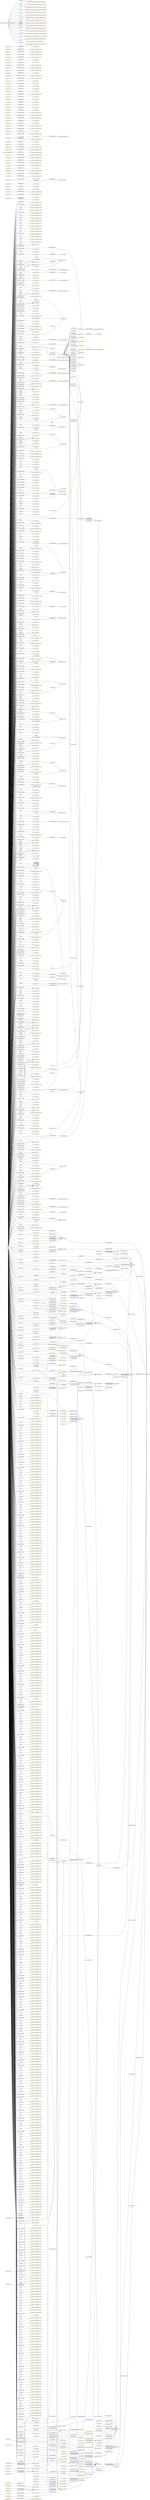 digraph ar2dtool_diagram { 
rankdir=LR;
size="1501"
node [shape = rectangle, color="orange"]; "sio:SIO_000511" "sio:SIO_000520" "sio:SIO_000554" "sio:SIO_000344" "sio:SIO_001265" "sio:SIO_000806" "sio:SIO_000112" "sio:SIO_000072" "sio:SIO_000452" "sio:SIO_010001" "sio:SIO_010010" "sio:SIO_010009" "sio:SIO_010341" "sio:SIO_001001" "sio:SIO_010456" "-29202edc:162bb81fd40:-7f3a" "sio:SIO_000750" "sio:SIO_000256" "sio:SIO_000431" "sio:SIO_000758" "sio:SIO_000391" "-29202edc:162bb81fd40:-7f8f" "sio:SIO_000692" "sio:SIO_000402" "sio:SIO_001091" "-29202edc:162bb81fd40:-7d1e" "sio:SIO_010336" "sio:SIO_000776" "sio:SIO_000494" "sio:SIO_000056" "sio:SIO_010530" "sio:SIO_001014" "-29202edc:162bb81fd40:-7fb1" "sio:SIO_000016" "sio:SIO_000092" "sio:SIO_010368" "sio:SIO_001216" "-29202edc:162bb81fd40:-7dcc" "-29202edc:162bb81fd40:-7d9f" "sio:SIO_010289" "sio:SIO_010416" "sio:SIO_010048" "sio:SIO_010057" "sio:SIO_000167" "sio:SIO_000314" "sio:SIO_010375" "sio:SIO_001232" "sio:SIO_000962" "sio:SIO_010464" "sio:SIO_010295" "sio:SIO_000417" "-29202edc:162bb81fd40:-7d3c" "-29202edc:162bb81fd40:-7f15" "-29202edc:162bb81fd40:-7ce7" "sio:SIO_000106" "sio:SIO_000720" "sio:SIO_010450" "sio:SIO_010458" "sio:SIO_000532" "-29202edc:162bb81fd40:-7cb8" "sio:SIO_000708" "sio:SIO_000070" "-29202edc:162bb81fd40:-7dfa" "sio:SIO_000404" "sio:SIO_010346" "-29202edc:162bb81fd40:-7daa" "-29202edc:162bb81fd40:-7d7d" "sio:SIO_010075" "sio:SIO_001176" "sio:SIO_000185" "sio:SIO_001224" "sio:SIO_010035" "-29202edc:162bb81fd40:-7c61" "sio:SIO_000715" "sio:SIO_010362" "sio:SIO_001210" "sio:SIO_001197" "sio:SIO_000116" "sio:SIO_001218" "sio:SIO_000810" "sio:SIO_000125" "sio:SIO_000701" "sio:SIO_000076" "sio:SIO_000456" "sio:SIO_010442" "sio:SIO_000268" "sio:SIO_000499" "-29202edc:162bb81fd40:-7e43" "sio:SIO_001010" "sio:SIO_011126" "sio:SIO_000754" "sio:SIO_010008" "sio:SIO_001135" "sio:SIO_001095" "sio:SIO_000089" "sio:SIO_001008" "sio:SIO_010455" "sio:SIO_000722" "sio:SIO_001045" "-29202edc:162bb81fd40:-7ffc" "sio:SIO_010462" "-29202edc:162bb81fd40:-7f72" "sio:SIO_001353" "-29202edc:162bb81fd40:-7f9b" "-29202edc:162bb81fd40:-7ea8" "sio:SIO_010101" "-29202edc:162bb81fd40:-7f43" "sio:SIO_000036" "sio:SIO_000647" "sio:SIO_000538" "sio:SIO_010497" "sio:SIO_001291" "sio:SIO_010783" "-29202edc:162bb81fd40:-7e1d" "sio:SIO_000458" "-29202edc:162bb81fd40:-7ec7" "sio:SIO_001174" "sio:SIO_000913" "sio:SIO_000915" "sio:SIO_000613" "sio:SIO_000713" "sio:SIO_001188" "sio:SIO_000756" "-29202edc:162bb81fd40:-7fda" "sio:SIO_001297" "sio:SIO_010047" "sio:SIO_000123" "sio:SIO_000074" "sio:SIO_000083" "sio:SIO_010448" "-29202edc:162bb81fd40:-7f93" "sio:SIO_010533" "sio:SIO_000468" "sio:SIO_000014" "sio:SIO_000516" "sio:SIO_001093" "sio:SIO_000500" "sio:SIO_010051" "sio:SIO_001043" "sio:SIO_000508" "sio:SIO_000429" "sio:SIO_000809" "sio:SIO_010432" "sio:SIO_010782" "sio:SIO_000960" "sio:SIO_001132" "-29202edc:162bb81fd40:-7f27" "-29202edc:162bb81fd40:-7cfc" "sio:SIO_010004" "-29202edc:162bb81fd40:-7eb2" "-29202edc:162bb81fd40:-7f5d" "-29202edc:162bb81fd40:-7f77" "sio:SIO_000524" "sio:SIO_000550" "-29202edc:162bb81fd40:-7f48" "-29202edc:162bb81fd40:-7d6e" "sio:SIO_010020" "sio:SIO_000034" "sio:SIO_000434" "-29202edc:162bb81fd40:-7dbe" "sio:SIO_000577" "sio:SIO_000005" "sio:SIO_010309" "-29202edc:162bb81fd40:-7e1b" "sio:SIO_010344" "sio:SIO_000747" "sio:SIO_000279" "sio:SIO_000441" "sio:SIO_000327" "-29202edc:162bb81fd40:-7e75" "sio:SIO_000462" "sio:SIO_000143" "sio:SIO_001295" "sio:SIO_000114" "sio:SIO_000454" "-29202edc:162bb81fd40:-7da3" "sio:SIO_000052" "sio:SIO_010378" "sio:SIO_000353" "sio:SIO_001370" "sio:SIO_001269" "-29202edc:162bb81fd40:-7c70" "sio:SIO_000012" "sio:SIO_000752" "-29202edc:162bb81fd40:-7ff0" "sio:SIO_000555" "-29202edc:162bb81fd40:-7e59" "sio:SIO_001107" "-29202edc:162bb81fd40:-7fc1" "-29202edc:162bb81fd40:-7e9d" "-29202edc:162bb81fd40:-7d73" "sio:SIO_001301" "sio:SIO_001035" "sio:SIO_001266" "sio:SIO_011001" "sio:SIO_000541" "sio:SIO_000270" "sio:SIO_000318" "sio:SIO_000549" "-29202edc:162bb81fd40:-7f97" "sio:SIO_001071" "sio:SIO_000512" "sio:SIO_000579" "sio:SIO_010460" "sio:SIO_000638" "sio:SIO_010011" "sio:SIO_001273" "sio:SIO_010410" "-29202edc:162bb81fd40:-7f05" "sio:SIO_000609" "sio:SIO_000148" "sio:SIO_011118" "-29202edc:162bb81fd40:-7c98" "sio:SIO_001213" "-29202edc:162bb81fd40:-7fac" "sio:SIO_000704" "sio:SIO_010342" "sio:SIO_010071" "sio:SIO_000460" "sio:SIO_010039" "sio:SIO_000257" "-29202edc:162bb81fd40:-7d10" "sio:SIO_000805" "sio:SIO_010337" "sio:SIO_000664" "-29202edc:162bb81fd40:-7dda" "sio:SIO_001233" "sio:SIO_001375" "sio:SIO_001267" "-29202edc:162bb81fd40:-7d85" "sio:SIO_000261" "-29202edc:162bb81fd40:-7ca9" "-29202edc:162bb81fd40:-7cd5" "-29202edc:162bb81fd40:-7f2f" "sio:SIO_010058" "sio:SIO_010451" "-29202edc:162bb81fd40:-7d28" "sio:SIO_001041" "-29202edc:162bb81fd40:-7dae" "sio:SIO_010459" "sio:SIO_000807" "sio:SIO_010358" "-29202edc:162bb81fd40:-7e6c" "sio:SIO_000963" "sio:SIO_010780" "sio:SIO_000113" "-29202edc:162bb81fd40:-7e7b" "sio:SIO_000004" "sio:SIO_000370" "sio:SIO_010296" "sio:SIO_010002" "sio:SIO_000405" "sio:SIO_000440" "sio:SIO_000448" "sio:SIO_000721" "-29202edc:162bb81fd40:-7d77" "sio:SIO_000751" "sio:SIO_000902" "sio:SIO_000432" "sio:SIO_010096" "sio:SIO_001294" "sio:SIO_001211" "sio:SIO_000702" "-29202edc:162bb81fd40:-7db4" "sio:SIO_010334" "sio:SIO_001177" "sio:SIO_000269" "-29202edc:162bb81fd40:-7f6e" "sio:SIO_001015" "sio:SIO_000390" "sio:SIO_010443" "sio:SIO_000457" "sio:SIO_010043" "sio:SIO_001090" "-29202edc:162bb81fd40:-7fd2" "sio:SIO_000505" "-29202edc:162bb81fd40:-7e2c" "sio:SIO_001046" "sio:SIO_000168" "sio:SIO_000321" "sio:SIO_001116" "sio:SIO_010376" "-29202edc:162bb81fd40:-7f1b" "sio:SIO_010424" "sio:SIO_000965" "-29202edc:162bb81fd40:-7f60" "sio:SIO_000418" "-29202edc:162bb81fd40:-7ce2" "sio:SIO_001009" "sio:SIO_010056" "sio:SIO_000723" "sio:SIO_001264" "-29202edc:162bb81fd40:-7e3d" "sio:SIO_010090" "sio:SIO_011007" "-29202edc:162bb81fd40:-7cbc" "-29202edc:162bb81fd40:-7fb6" "sio:SIO_000111" "sio:SIO_000097" "sio:SIO_010463" "sio:SIO_010000" "sio:SIO_000903" "sio:SIO_000614" "sio:SIO_000640" "sio:SIO_000146" "-29202edc:162bb81fd40:-7d6a" "sio:SIO_000648" "sio:SIO_000430" "sio:SIO_001292" "sio:SIO_000289" "-29202edc:162bb81fd40:-7e64" "sio:SIO_000707" "sio:SIO_000337" "sio:SIO_000401" "sio:SIO_000459" "sio:SIO_000523" "sio:SIO_010340" "sio:SIO_010074" "sio:SIO_001175" "sio:SIO_001040" "sio:SIO_000914" "sio:SIO_000275" "sio:SIO_000675" "-29202edc:162bb81fd40:-7c93" "-29202edc:162bb81fd40:-7de2" "sio:SIO_000784" "-29202edc:162bb81fd40:-7d63" "sio:SIO_000714" "sio:SIO_011121" "-29202edc:162bb81fd40:-7ed5" "-29202edc:162bb81fd40:-7c8f" "sio:SIO_001298" "-29202edc:162bb81fd40:-7c9e" "sio:SIO_001215" "sio:SIO_010288" "sio:SIO_010415" "sio:SIO_001136" "sio:SIO_000342" "-29202edc:162bb81fd40:-7e92" "sio:SIO_000376" "sio:SIO_000166" "sio:SIO_010508" "sio:SIO_001231" "sio:SIO_000015" "sio:SIO_000580" "sio:SIO_000091" "sio:SIO_000150" "sio:SIO_010076" "sio:SIO_000995" "sio:SIO_001270" "-29202edc:162bb81fd40:-7d83" "sio:SIO_000307" "sio:SIO_001094" "sio:SIO_000559" "sio:SIO_000501" "-29202edc:162bb81fd40:-7cce" "sio:SIO_000509" "-29202edc:162bb81fd40:-7f57" "sio:SIO_001262" "sio:SIO_010457" "-29202edc:162bb81fd40:-7cb1" "sio:SIO_000762" "-29202edc:162bb81fd40:-7ffb" "sio:SIO_001074" "sio:SIO_000539" "sio:SIO_000961" "sio:SIO_010005" "-29202edc:162bb81fd40:-7cea" "sio:SIO_010345" "sio:SIO_000328" "-29202edc:162bb81fd40:-7eec" "sio:SIO_010100" "sio:SIO_000463" "sio:SIO_000144" "-29202edc:162bb81fd40:-7e26" "sio:SIO_000035" "sio:SIO_000435" "sio:SIO_010094" "sio:SIO_000395" "sio:SIO_010029" "sio:SIO_000578" "sio:SIO_000115" "sio:SIO_001217" "sio:SIO_000006" "sio:SIO_000124" "sio:SIO_000626" "sio:SIO_001289" "sio:SIO_000498" "sio:SIO_000131" "sio:SIO_000653" "sio:SIO_000753" "sio:SIO_000997" "sio:SIO_001296" "sio:SIO_001209" "sio:SIO_000333" "sio:SIO_000455" "sio:SIO_000503" "sio:SIO_000162" "sio:SIO_000284" "sio:SIO_001227" "sio:SIO_010038" "-29202edc:162bb81fd40:-7f1e" "-29202edc:162bb81fd40:-7e6f" "sio:SIO_000354" "sio:SIO_011125" "sio:SIO_010299" "sio:SIO_010007" "sio:SIO_000556" "-29202edc:162bb81fd40:-7e4f" "sio:SIO_010411" "sio:SIO_010310" "sio:SIO_010054" "sio:SIO_001145" "sio:SIO_001302" "sio:SIO_000592" "sio:SIO_011002" "sio:SIO_011119" "sio:SIO_000428" "sio:SIO_000437" "sio:SIO_010099" "sio:SIO_001072" "sio:SIO_000069" "-29202edc:162bb81fd40:-7edd" "sio:SIO_000000" "sio:SIO_000400" "-29202edc:162bb81fd40:-7f35" "sio:SIO_000967" "sio:SIO_010461" "sio:SIO_000639" "-29202edc:162bb81fd40:-7c79" "sio:SIO_001274" "sio:SIO_000396" "sio:SIO_001003" "-29202edc:162bb81fd40:-7dea" "sio:SIO_000564" "sio:SIO_000719" "sio:SIO_000612" "sio:SIO_000258" "sio:SIO_001214" "sio:SIO_001290" "sio:SIO_000755" "sio:SIO_001336" "sio:SIO_000705" "sio:SIO_000694" "sio:SIO_010046" "sio:SIO_000122" "sio:SIO_001038" "sio:SIO_010072" "sio:SIO_010532" "-29202edc:162bb81fd40:-7d02" "sio:SIO_000959" "sio:SIO_000476" "sio:SIO_000651" "sio:SIO_010025" "sio:SIO_001050" "-29202edc:162bb81fd40:-7e54" "sio:SIO_000794" "sio:SIO_001139" "sio:SIO_000073" "sio:SIO_000453" "sio:SIO_000340" "sio:SIO_010447" "sio:SIO_010059" "sio:SIO_000483" "sio:SIO_010506" "sio:SIO_000319" "sio:SIO_001234" "-29202edc:162bb81fd40:-7cbf" "-29202edc:162bb81fd40:-7ca2" "sio:SIO_000262" "sio:SIO_000449" "sio:SIO_000108" "sio:SIO_010052" "sio:SIO_000507" "sio:SIO_001260" "sio:SIO_000808" "-29202edc:162bb81fd40:-7cc8" "sio:SIO_010359" "sio:SIO_010423" "-29202edc:162bb81fd40:-7e61" "sio:SIO_000589" "sio:SIO_000017" "sio:SIO_010003" "sio:SIO_010343" "sio:SIO_000562" "-29202edc:162bb81fd40:-7fe1" "sio:SIO_000142" "sio:SIO_000433" "sio:SIO_000469" "-29202edc:162bb81fd40:-7d9b" "-29202edc:162bb81fd40:-7d52" "sio:SIO_000078" "sio:SIO_010044" "-29202edc:162bb81fd40:-7c7e" "sio:SIO_000780" "sio:SIO_010030" "-29202edc:162bb81fd40:-7e16" "sio:SIO_000616" "sio:SIO_000966" "sio:SIO_000302" "-29202edc:162bb81fd40:-7f7c" "-29202edc:162bb81fd40:-7c9a" "sio:SIO_010363" "-29202edc:162bb81fd40:-7d58" "sio:SIO_010284" "sio:SIO_000080" "sio:SIO_000984" "sio:SIO_001047" "-29202edc:162bb81fd40:-7e0f" "-29202edc:162bb81fd40:-7cb4" "sio:SIO_001117" "sio:SIO_010377" "sio:SIO_010091" "sio:SIO_010425" "-29202edc:162bb81fd40:-7cf0" ; /*classes style*/
	"sio:SIO_010009" -> "sio:SIO_010010" [ label = "owl:disjointWith" ];
	"sio:SIO_001098" -> "sio:SIO_000272" [ label = "rdfs:subPropertyOf" ];
	"sio:SIO_010462" -> "sio:SIO_010463" [ label = "owl:disjointWith" ];
	"sio:SIO_001279" -> "sio:SIO_000008" [ label = "rdfs:subPropertyOf" ];
	"sio:SIO_010377" -> "sio:SIO_010378" [ label = "owl:disjointWith" ];
	"sio:SIO_010377" -> "-29202edc:162bb81fd40:-7cbf" [ label = "owl:equivalentClass" ];
	"sio:SIO_000232" -> "sio:SIO_000062" [ label = "rdfs:subPropertyOf" ];
	"sio:SIO_000805" -> "sio:SIO_000806" [ label = "owl:disjointWith" ];
	"sio:SIO_010432" -> "-29202edc:162bb81fd40:-7cb4" [ label = "owl:equivalentClass" ];
	"sio:SIO_000202" -> "sio:SIO_000145" [ label = "rdfs:subPropertyOf" ];
	"sio:SIO_000093" -> "sio:SIO_000068" [ label = "rdfs:subPropertyOf" ];
	"sio:SIO_001280" -> "sio:SIO_000011" [ label = "rdfs:subPropertyOf" ];
	"sio:SIO_000274" -> "sio:SIO_000497" [ label = "rdfs:subPropertyOf" ];
	"sio:SIO_000274" -> "sio:SIO_000244" [ label = "rdfs:subPropertyOf" ];
	"sio:SIO_001008" -> "-29202edc:162bb81fd40:-7e16" [ label = "owl:equivalentClass" ];
	"sio:SIO_000455" -> "sio:SIO_000458" [ label = "owl:disjointWith" ];
	"sio:SIO_000455" -> "-29202edc:162bb81fd40:-7f1e" [ label = "owl:equivalentClass" ];
	"sio:SIO_000063" -> "sio:SIO_000062" [ label = "rdfs:subPropertyOf" ];
	"sio:SIO_010082" -> "sio:SIO_010078" [ label = "rdfs:subPropertyOf" ];
	"sio:SIO_000244" -> "sio:SIO_000352" [ label = "rdfs:subPropertyOf" ];
	"sio:SIO_000636" -> "sio:SIO_000352" [ label = "rdfs:subPropertyOf" ];
	"sio:SIO_000425" -> "sio:SIO_000001" [ label = "rdfs:subPropertyOf" ];
	"sio:SIO_000214" -> "sio:SIO_000425" [ label = "rdfs:subPropertyOf" ];
	"sio:SIO_000793" -> "sio:SIO_000687" [ label = "rdfs:subPropertyOf" ];
	"sio:SIO_001401" -> "sio:SIO_001154" [ label = "rdfs:subPropertyOf" ];
	"sio:SIO_000974" -> "sio:SIO_000053" [ label = "rdfs:subPropertyOf" ];
	"sio:SIO_000497" -> "sio:SIO_000272" [ label = "rdfs:subPropertyOf" ];
	"sio:SIO_010782" -> "sio:SIO_010783" [ label = "owl:disjointWith" ];
	"sio:SIO_000286" -> "sio:SIO_000497" [ label = "rdfs:subPropertyOf" ];
	"sio:SIO_000552" -> "sio:SIO_000230" [ label = "rdfs:subPropertyOf" ];
	"sio:SIO_001262" -> "-29202edc:162bb81fd40:-7d85" [ label = "owl:equivalentClass" ];
	"sio:SIO_000341" -> "sio:SIO_000425" [ label = "rdfs:subPropertyOf" ];
	"sio:SIO_000733" -> "sio:SIO_000737" [ label = "rdfs:subPropertyOf" ];
	"sio:SIO_000437" -> "-29202edc:162bb81fd40:-7f3a" [ label = "owl:equivalentClass" ];
	"sio:SIO_010456" -> "-29202edc:162bb81fd40:-7c9a" [ label = "owl:equivalentClass" ];
	"sio:SIO_000311" -> "sio:SIO_000232" [ label = "rdfs:subPropertyOf" ];
	"sio:SIO_000226" -> "sio:SIO_000236" [ label = "rdfs:subPropertyOf" ];
	"sio:SIO_000775" -> "sio:SIO_000773" [ label = "rdfs:subPropertyOf" ];
	"sio:SIO_000268" -> "-29202edc:162bb81fd40:-7f6e" [ label = "owl:equivalentClass" ];
	"sio:SIO_000142" -> "sio:SIO_000143" [ label = "owl:disjointWith" ];
	"sio:SIO_000449" -> "sio:SIO_000468" [ label = "owl:disjointWith" ];
	"sio:SIO_000323" -> "sio:SIO_000128" [ label = "rdfs:subPropertyOf" ];
	"sio:SIO_001159" -> "sio:SIO_000062" [ label = "rdfs:subPropertyOf" ];
	"sio:SIO_000208" -> "sio:SIO_000773" [ label = "rdfs:subPropertyOf" ];
	"sio:SIO_000365" -> "sio:SIO_000219" [ label = "rdfs:subPropertyOf" ];
	"sio:SIO_000631" -> "sio:SIO_000628" [ label = "rdfs:subPropertyOf" ];
	"sio:SIO_000420" -> "sio:SIO_000425" [ label = "rdfs:subPropertyOf" ];
	"sio:SIO_000335" -> "sio:SIO_000652" [ label = "rdfs:subPropertyOf" ];
	"sio:SIO_000335" -> "sio:SIO_000293" [ label = "rdfs:subPropertyOf" ];
	"sio:SIO_000124" -> "-29202edc:162bb81fd40:-7f93" [ label = "owl:equivalentClass" ];
	"sio:SIO_001045" -> "-29202edc:162bb81fd40:-7e0f" [ label = "owl:equivalentClass" ];
	"sio:SIO_010058" -> "sio:SIO_010059" [ label = "owl:disjointWith" ];
	"sio:SIO_000673" -> "sio:SIO_000671" [ label = "rdfs:subPropertyOf" ];
	"sio:SIO_000462" -> "sio:SIO_000463" [ label = "owl:disjointWith" ];
	"sio:SIO_000251" -> "sio:SIO_000249" [ label = "rdfs:subPropertyOf" ];
	"sio:SIO_000643" -> "sio:SIO_000224" [ label = "rdfs:subPropertyOf" ];
	"sio:SIO_000558" -> "sio:SIO_010302" [ label = "rdfs:subPropertyOf" ];
	"sio:SIO_001353" -> "-29202edc:162bb81fd40:-7d6e" [ label = "owl:equivalentClass" ];
	"sio:SIO_000221" -> "sio:SIO_000008" [ label = "rdfs:subPropertyOf" ];
	"sio:SIO_010336" -> "sio:SIO_010337" [ label = "owl:disjointWith" ];
	"sio:SIO_000709" -> "sio:SIO_000001" [ label = "rdfs:subPropertyOf" ];
	"sio:SIO_000293" -> "sio:SIO_000203" [ label = "rdfs:subPropertyOf" ];
	"sio:SIO_011126" -> "-29202edc:162bb81fd40:-7c61" [ label = "owl:equivalentClass" ];
	"sio:SIO_000655" -> "sio:SIO_000294" [ label = "rdfs:subPropertyOf" ];
	"sio:SIO_000052" -> "-29202edc:162bb81fd40:-7fda" [ label = "owl:equivalentClass" ];
	"sio:SIO_000710" -> "sio:SIO_000709" [ label = "rdfs:subPropertyOf" ];
	"sio:SIO_000233" -> "sio:SIO_000011" [ label = "rdfs:subPropertyOf" ];
	"sio:SIO_001154" -> "sio:SIO_000294" [ label = "rdfs:subPropertyOf" ];
	"sio:SIO_000203" -> "sio:SIO_000322" [ label = "rdfs:subPropertyOf" ];
	"sio:SIO_000697" -> "sio:SIO_000709" [ label = "rdfs:subPropertyOf" ];
	"sio:SIO_001009" -> "sio:SIO_001010" [ label = "owl:disjointWith" ];
	"sio:SIO_010083" -> "sio:SIO_010079" [ label = "rdfs:subPropertyOf" ];
	"sio:SIO_000064" -> "sio:SIO_000219" [ label = "rdfs:subPropertyOf" ];
	"sio:SIO_000456" -> "sio:SIO_000457" [ label = "owl:disjointWith" ];
	"sio:SIO_000245" -> "sio:SIO_000294" [ label = "rdfs:subPropertyOf" ];
	"sio:SIO_000511" -> "-29202edc:162bb81fd40:-7f05" [ label = "owl:equivalentClass" ];
	"sio:SIO_000426" -> "sio:SIO_000425" [ label = "rdfs:subPropertyOf" ];
	"sio:SIO_000215" -> "sio:SIO_000011" [ label = "rdfs:subPropertyOf" ];
	"sio:SIO_001402" -> "sio:SIO_001154" [ label = "rdfs:subPropertyOf" ];
	"sio:SIO_000975" -> "sio:SIO_000093" [ label = "rdfs:subPropertyOf" ];
	"sio:SIO_000679" -> "sio:SIO_000054" [ label = "rdfs:subPropertyOf" ];
	"sio:SIO_000553" -> "sio:SIO_000231" [ label = "rdfs:subPropertyOf" ];
	"sio:SIO_000342" -> "-29202edc:162bb81fd40:-7f48" [ label = "owl:equivalentClass" ];
	"sio:SIO_000734" -> "sio:SIO_000699" [ label = "rdfs:subPropertyOf" ];
	"sio:SIO_000257" -> "sio:SIO_000258" [ label = "owl:disjointWith" ];
	"sio:SIO_000131" -> "sio:SIO_001197" [ label = "owl:disjointWith" ];
	"sio:SIO_000523" -> "sio:SIO_000524" [ label = "owl:disjointWith" ];
	"sio:SIO_010457" -> "-29202edc:162bb81fd40:-7c93" [ label = "owl:equivalentClass" ];
	"sio:SIO_000312" -> "sio:SIO_000229" [ label = "rdfs:subPropertyOf" ];
	"sio:SIO_000704" -> "sio:SIO_000721" [ label = "owl:disjointWith" ];
	"sio:SIO_000227" -> "sio:SIO_000643" [ label = "rdfs:subPropertyOf" ];
	"sio:SIO_000680" -> "sio:SIO_000679" [ label = "rdfs:subPropertyOf" ];
	"sio:SIO_010005" -> "sio:SIO_010047" [ label = "owl:disjointWith" ];
	"sio:SIO_000269" -> "sio:SIO_000270" [ label = "owl:disjointWith" ];
	"sio:SIO_010288" -> "sio:SIO_010289" [ label = "owl:disjointWith" ];
	"sio:SIO_000324" -> "sio:SIO_000202" [ label = "rdfs:subPropertyOf" ];
	"sio:SIO_010343" -> "-29202edc:162bb81fd40:-7cea" [ label = "owl:equivalentClass" ];
	"sio:SIO_000692" -> "sio:SIO_000694" [ label = "owl:disjointWith" ];
	"sio:SIO_000028" -> "sio:SIO_000145" [ label = "rdfs:subPropertyOf" ];
	"sio:SIO_000209" -> "sio:SIO_000773" [ label = "rdfs:subPropertyOf" ];
	"sio:SIO_000577" -> "sio:SIO_000578" [ label = "owl:disjointWith" ];
	"sio:SIO_000758" -> "sio:SIO_001093" [ label = "owl:disjointWith" ];
	"sio:SIO_000240" -> "sio:SIO_000203" [ label = "rdfs:subPropertyOf" ];
	"sio:SIO_000632" -> "sio:SIO_000210" [ label = "rdfs:subPropertyOf" ];
	"sio:SIO_000421" -> "sio:SIO_000425" [ label = "rdfs:subPropertyOf" ];
	"sio:SIO_000210" -> "sio:SIO_000628" [ label = "rdfs:subPropertyOf" ];
	"sio:SIO_000125" -> "-29202edc:162bb81fd40:-7f8f" [ label = "owl:equivalentClass" ];
	"sio:SIO_001046" -> "sio:SIO_001047" [ label = "owl:disjointWith" ];
	"sio:SIO_010410" -> "-29202edc:162bb81fd40:-7cbc" [ label = "owl:equivalentClass" ];
	"sio:SIO_000970" -> "sio:SIO_000975" [ label = "rdfs:subPropertyOf" ];
	"sio:SIO_001101" -> "sio:SIO_000709" [ label = "rdfs:subPropertyOf" ];
	"sio:SIO_000674" -> "sio:SIO_000672" [ label = "rdfs:subPropertyOf" ];
	"sio:SIO_000589" -> "-29202edc:162bb81fd40:-7eec" [ label = "owl:equivalentClass" ];
	"http://semanticscience.org/ontology/sio.owl" -> "http://semanticscience.org/ontology/sio-subset-nlp.owl" [ label = "ns1:subset" ];
	"http://semanticscience.org/ontology/sio.owl" -> "http://semanticscience.org/ontology/sio-subset-sadi.owl" [ label = "ns1:subset" ];
	"http://semanticscience.org/ontology/sio.owl" -> "http://semanticscience.org/ontology/sio-subset-chemical.owl" [ label = "ns1:subset" ];
	"http://semanticscience.org/ontology/sio.owl" -> "http://semanticscience.org/ontology/sio-subset-geometry.owl" [ label = "ns1:subset" ];
	"http://semanticscience.org/ontology/sio.owl" -> "http://semanticscience.org/ontology/sio-subset-math.owl" [ label = "ns1:subset" ];
	"http://semanticscience.org/ontology/sio.owl" -> "http://semanticscience.org/ontology/sio-subset-ovopub.owl" [ label = "ns1:subset" ];
	"http://semanticscience.org/ontology/sio.owl" -> "http://semanticscience.org/ontology/sio-subset-equivs.owl" [ label = "ns1:subset" ];
	"http://semanticscience.org/ontology/sio.owl" -> "http://semanticscience.org/ontology/sio-subset-ice.owl" [ label = "ns1:subset" ];
	"http://semanticscience.org/ontology/sio.owl" -> "http://semanticscience.org/ontology/sio-subset-emotion.owl" [ label = "ns1:subset" ];
	"http://semanticscience.org/ontology/sio.owl" -> "http://semanticscience.org/ontology/sio-subset-core.owl" [ label = "ns1:subset" ];
	"http://semanticscience.org/ontology/sio.owl" -> "http://semanticscience.org/ontology/sio-subset-labels.owl" [ label = "ns1:subset" ];
	"http://semanticscience.org/ontology/sio.owl" -> "http://semanticscience.org/ontology/sio-subset-behaviour.owl" [ label = "ns1:subset" ];
	"http://semanticscience.org/ontology/sio.owl" -> "http://semanticscience.org/ontology/sio-subset-capability.owl" [ label = "ns1:subset" ];
	"http://semanticscience.org/ontology/sio.owl" -> "http://semanticscience.org/ontology/sio/v1.43/sio-release.owl" [ label = "owl:versionIRI" ];
	"http://semanticscience.org/ontology/sio.owl" -> "http://semanticscience.org/ontology/sio-subset-relations.owl" [ label = "ns1:subset" ];
	"http://semanticscience.org/ontology/sio.owl" -> "http://creativecommons.org/licenses/by/4.0/" [ label = "dct:license" ];
	"http://semanticscience.org/ontology/sio.owl" -> "http://semanticscience.org/ontology/sio-subset-process.owl" [ label = "ns1:subset" ];
	"sio:SIO_000252" -> "sio:SIO_000212" [ label = "rdfs:subPropertyOf" ];
	"sio:SIO_000644" -> "sio:SIO_000223" [ label = "rdfs:subPropertyOf" ];
	"sio:SIO_001269" -> "sio:SIO_001270" [ label = "owl:disjointWith" ];
	"sio:SIO_000222" -> "sio:SIO_000011" [ label = "rdfs:subPropertyOf" ];
	"sio:SIO_000011" -> "sio:SIO_000001" [ label = "rdfs:subPropertyOf" ];
	"sio:SIO_000318" -> "sio:SIO_000319" [ label = "owl:disjointWith" ];
	"sio:SIO_000294" -> "sio:SIO_000243" [ label = "rdfs:subPropertyOf" ];
	"sio:SIO_010000" -> "-29202edc:162bb81fd40:-7d63" [ label = "owl:equivalentClass" ];
	"sio:SIO_001209" -> "-29202edc:162bb81fd40:-7d9b" [ label = "owl:equivalentClass" ];
	"sio:SIO_000656" -> "sio:SIO_000655" [ label = "rdfs:subPropertyOf" ];
	"sio:SIO_000053" -> "sio:SIO_000028" [ label = "rdfs:subPropertyOf" ];
	"sio:SIO_000234" -> "sio:SIO_000008" [ label = "rdfs:subPropertyOf" ];
	"sio:SIO_001155" -> "sio:SIO_000352" [ label = "rdfs:subPropertyOf" ];
	"sio:SIO_000807" -> "sio:SIO_000808" [ label = "owl:disjointWith" ];
	"sio:SIO_001210" -> "sio:SIO_001211" [ label = "owl:disjointWith" ];
	"sio:SIO_000204" -> "sio:SIO_000322" [ label = "rdfs:subPropertyOf" ];
	"sio:SIO_000095" -> "sio:SIO_000011" [ label = "rdfs:subPropertyOf" ];
	"sio:SIO_000668" -> "sio:SIO_000628" [ label = "rdfs:subPropertyOf" ];
	"sio:SIO_010295" -> "sio:SIO_010296" [ label = "owl:disjointWith" ];
	"sio:SIO_000246" -> "sio:SIO_000245" [ label = "rdfs:subPropertyOf" ];
	"sio:SIO_000427" -> "sio:SIO_000424" [ label = "rdfs:subPropertyOf" ];
	"sio:SIO_000216" -> "sio:SIO_000008" [ label = "rdfs:subPropertyOf" ];
	"sio:SIO_001403" -> "sio:SIO_000001" [ label = "rdfs:subPropertyOf" ];
	"sio:SIO_000005" -> "sio:SIO_000340" [ label = "owl:disjointWith" ];
	"sio:SIO_000288" -> "sio:SIO_000203" [ label = "rdfs:subPropertyOf" ];
	"sio:SIO_000554" -> "sio:SIO_000555" [ label = "owl:disjointWith" ];
	"sio:SIO_000469" -> "-29202edc:162bb81fd40:-7f15" [ label = "owl:equivalentClass" ];
	"sio:SIO_010362" -> "-29202edc:162bb81fd40:-7cce" [ label = "owl:equivalentClass" ];
	"sio:SIO_000735" -> "sio:SIO_000733" [ label = "rdfs:subPropertyOf" ];
	"sio:SIO_000132" -> "sio:SIO_000322" [ label = "rdfs:subPropertyOf" ];
	"sio:SIO_010458" -> "-29202edc:162bb81fd40:-7c8f" [ label = "owl:equivalentClass" ];
	"sio:SIO_000313" -> "sio:SIO_000310" [ label = "rdfs:subPropertyOf" ];
	"sio:SIO_000892" -> "sio:SIO_000212" [ label = "rdfs:subPropertyOf" ];
	"sio:SIO_000228" -> "sio:SIO_000644" [ label = "rdfs:subPropertyOf" ];
	"sio:SIO_000681" -> "sio:SIO_000679" [ label = "rdfs:subPropertyOf" ];
	"sio:SIO_000017" -> "sio:SIO_000354" [ label = "owl:disjointWith" ];
	"sio:SIO_010302" -> "sio:SIO_000272" [ label = "rdfs:subPropertyOf" ];
	"sio:SIO_000089" -> "-29202edc:162bb81fd40:-7fc1" [ label = "owl:equivalentClass" ];
	"sio:SIO_000440" -> "-29202edc:162bb81fd40:-7f2f" [ label = "owl:equivalentClass" ];
	"sio:SIO_000355" -> "sio:SIO_000229" [ label = "rdfs:subPropertyOf" ];
	"sio:SIO_000059" -> "sio:SIO_000008" [ label = "rdfs:subPropertyOf" ];
	"sio:SIO_010078" -> "sio:SIO_000338" [ label = "rdfs:subPropertyOf" ];
	"sio:SIO_000325" -> "-29202edc:162bb81fd40:-7ff4" [ label = "owl:propertyChainAxiom" ];
	"sio:SIO_000325" -> "sio:SIO_000322" [ label = "rdfs:subPropertyOf" ];
	"sio:SIO_001035" -> "sio:SIO_001038" [ label = "owl:disjointWith" ];
	"sio:SIO_000029" -> "sio:SIO_000096" [ label = "rdfs:subPropertyOf" ];
	"sio:SIO_001301" -> "sio:SIO_001302" [ label = "owl:disjointWith" ];
	"sio:SIO_010048" -> "sio:SIO_010052" [ label = "owl:disjointWith" ];
	"sio:SIO_000482" -> "sio:SIO_000283" [ label = "rdfs:subPropertyOf" ];
	"sio:SIO_000060" -> "sio:SIO_000205" [ label = "rdfs:subPropertyOf" ];
	"sio:SIO_000452" -> "sio:SIO_000453" [ label = "owl:disjointWith" ];
	"sio:SIO_000452" -> "sio:SIO_000454" [ label = "owl:disjointWith" ];
	"sio:SIO_000241" -> "sio:SIO_000652" [ label = "rdfs:subPropertyOf" ];
	"sio:SIO_000241" -> "sio:SIO_000211" [ label = "rdfs:subPropertyOf" ];
	"sio:SIO_000633" -> "sio:SIO_000205" [ label = "rdfs:subPropertyOf" ];
	"sio:SIO_000422" -> "sio:SIO_000283" [ label = "rdfs:subPropertyOf" ];
	"sio:SIO_000211" -> "sio:SIO_000203" [ label = "rdfs:subPropertyOf" ];
	"sio:SIO_000971" -> "sio:SIO_000974" [ label = "rdfs:subPropertyOf" ];
	"sio:SIO_000307" -> "-29202edc:162bb81fd40:-7f60" [ label = "owl:equivalentClass" ];
	"sio:SIO_000283" -> "sio:SIO_000272" [ label = "rdfs:subPropertyOf" ];
	"sio:SIO_000675" -> "-29202edc:162bb81fd40:-7ec7" [ label = "owl:equivalentClass" ];
	"sio:SIO_000072" -> "sio:SIO_000073" [ label = "owl:disjointWith" ];
	"sio:SIO_000253" -> "sio:SIO_000008" [ label = "rdfs:subPropertyOf" ];
	"sio:SIO_001174" -> "-29202edc:162bb81fd40:-7dbe" [ label = "owl:equivalentClass" ];
	"sio:SIO_000223" -> "sio:SIO_000008" [ label = "rdfs:subPropertyOf" ];
	"sio:SIO_010423" -> "-29202edc:162bb81fd40:-7cb8" [ label = "owl:equivalentClass" ];
	"sio:SIO_000772" -> "sio:SIO_000631" [ label = "rdfs:subPropertyOf" ];
	"sio:SIO_000687" -> "sio:SIO_000322" [ label = "rdfs:subPropertyOf" ];
	"sio:SIO_001090" -> "sio:SIO_001091" [ label = "owl:disjointWith" ];
	"sio:SIO_000657" -> "sio:SIO_000352" [ label = "rdfs:subPropertyOf" ];
	"sio:SIO_000054" -> "sio:SIO_000053" [ label = "rdfs:subPropertyOf" ];
	"sio:SIO_000235" -> "sio:SIO_000586" [ label = "rdfs:subPropertyOf" ];
	"sio:SIO_001156" -> "sio:SIO_000294" [ label = "rdfs:subPropertyOf" ];
	"sio:SIO_001156" -> "sio:SIO_000229" [ label = "rdfs:subPropertyOf" ];
	"sio:SIO_000205" -> "sio:SIO_000212" [ label = "rdfs:subPropertyOf" ];
	"sio:SIO_000784" -> "sio:SIO_010052" [ label = "owl:disjointWith" ];
	"sio:SIO_000784" -> "sio:SIO_010048" [ label = "owl:disjointWith" ];
	"sio:SIO_000699" -> "sio:SIO_000737" [ label = "rdfs:subPropertyOf" ];
	"sio:SIO_000965" -> "-29202edc:162bb81fd40:-7e43" [ label = "owl:equivalentClass" ];
	"sio:SIO_000096" -> "sio:SIO_000093" [ label = "rdfs:subPropertyOf" ];
	"sio:SIO_000362" -> "sio:SIO_000008" [ label = "rdfs:subPropertyOf" ];
	"sio:SIO_000277" -> "sio:SIO_000631" [ label = "rdfs:subPropertyOf" ];
	"sio:SIO_000066" -> "sio:SIO_000253" [ label = "rdfs:subPropertyOf" ];
	"sio:SIO_000458" -> "-29202edc:162bb81fd40:-7f1b" [ label = "owl:equivalentClass" ];
	"sio:SIO_000332" -> "sio:SIO_000563" [ label = "rdfs:subPropertyOf" ];
	"sio:SIO_000247" -> "sio:SIO_000244" [ label = "rdfs:subPropertyOf" ];
	"sio:SIO_000905" -> "sio:SIO_000291" [ label = "rdfs:subPropertyOf" ];
	"sio:SIO_010532" -> "sio:SIO_010533" [ label = "owl:disjointWith" ];
	"sio:SIO_010447" -> "sio:SIO_010448" [ label = "owl:disjointWith" ];
	"sio:SIO_000217" -> "sio:SIO_000223" [ label = "rdfs:subPropertyOf" ];
	"sio:SIO_000609" -> "-29202edc:162bb81fd40:-7edd" [ label = "owl:equivalentClass" ];
	"sio:SIO_001404" -> "sio:SIO_001403" [ label = "rdfs:subPropertyOf" ];
	"sio:SIO_000640" -> "sio:SIO_000751" [ label = "owl:disjointWith" ];
	"sio:SIO_010363" -> "-29202edc:162bb81fd40:-7cc8" [ label = "owl:equivalentClass" ];
	"sio:SIO_000736" -> "sio:SIO_000001" [ label = "rdfs:subPropertyOf" ];
	"sio:SIO_010459" -> "sio:SIO_010460" [ label = "owl:disjointWith" ];
	"sio:SIO_000314" -> "-29202edc:162bb81fd40:-7f5d" [ label = "owl:equivalentClass" ];
	"sio:SIO_000229" -> "sio:SIO_000132" [ label = "rdfs:subPropertyOf" ];
	"sio:SIO_000682" -> "sio:SIO_000029" [ label = "rdfs:subPropertyOf" ];
	"sio:SIO_000652" -> "sio:SIO_000203" [ label = "rdfs:subPropertyOf" ];
	"sio:SIO_001096" -> "sio:SIO_000272" [ label = "rdfs:subPropertyOf" ];
	"sio:SIO_000441" -> "-29202edc:162bb81fd40:-7f27" [ label = "owl:equivalentClass" ];
	"sio:SIO_010375" -> "sio:SIO_010376" [ label = "owl:disjointWith" ];
	"sio:SIO_000356" -> "sio:SIO_000062" [ label = "rdfs:subPropertyOf" ];
	"sio:SIO_001277" -> "sio:SIO_000628" [ label = "rdfs:subPropertyOf" ];
	"sio:SIO_000230" -> "sio:SIO_000132" [ label = "rdfs:subPropertyOf" ];
	"sio:SIO_000145" -> "sio:SIO_000322" [ label = "rdfs:subPropertyOf" ];
	"sio:SIO_010079" -> "sio:SIO_000339" [ label = "rdfs:subPropertyOf" ];
	"sio:SIO_000960" -> "sio:SIO_000962" [ label = "owl:disjointWith" ];
	"sio:SIO_000960" -> "sio:SIO_000961" [ label = "owl:disjointWith" ];
	"sio:SIO_000272" -> "sio:SIO_000736" [ label = "rdfs:subPropertyOf" ];
	"sio:SIO_000579" -> "sio:SIO_000580" [ label = "owl:disjointWith" ];
	"sio:SIO_000061" -> "sio:SIO_000322" [ label = "rdfs:subPropertyOf" ];
	"sio:SIO_010080" -> "sio:SIO_010078" [ label = "rdfs:subPropertyOf" ];
	"sio:SIO_000242" -> "sio:SIO_000652" [ label = "rdfs:subPropertyOf" ];
	"sio:SIO_000242" -> "sio:SIO_000240" [ label = "rdfs:subPropertyOf" ];
	"sio:SIO_000634" -> "sio:SIO_000558" [ label = "rdfs:subPropertyOf" ];
	"sio:SIO_000900" -> "sio:SIO_000216" [ label = "rdfs:subPropertyOf" ];
	"sio:SIO_000549" -> "sio:SIO_000550" [ label = "owl:disjointWith" ];
	"sio:SIO_010442" -> "-29202edc:162bb81fd40:-7ca9" [ label = "owl:equivalentClass" ];
	"sio:SIO_000338" -> "sio:SIO_000563" [ label = "rdfs:subPropertyOf" ];
	"sio:SIO_000338" -> "sio:SIO_000243" [ label = "rdfs:subPropertyOf" ];
	"sio:SIO_000212" -> "sio:SIO_000001" [ label = "rdfs:subPropertyOf" ];
	"sio:SIO_000972" -> "sio:SIO_000974" [ label = "rdfs:subPropertyOf" ];
	"sio:SIO_000495" -> "sio:SIO_000272" [ label = "rdfs:subPropertyOf" ];
	"sio:SIO_010780" -> "-29202edc:162bb81fd40:-7c70" [ label = "owl:equivalentClass" ];
	"sio:SIO_000254" -> "sio:SIO_000011" [ label = "rdfs:subPropertyOf" ];
	"sio:SIO_000646" -> "sio:SIO_000643" [ label = "rdfs:subPropertyOf" ];
	"sio:SIO_000224" -> "sio:SIO_000011" [ label = "rdfs:subPropertyOf" ];
	"sio:SIO_000139" -> "sio:SIO_000132" [ label = "rdfs:subPropertyOf" ];
	"sio:SIO_010424" -> "sio:SIO_010425" [ label = "owl:disjointWith" ];
	"sio:SIO_000773" -> "sio:SIO_000252" [ label = "rdfs:subPropertyOf" ];
	"sio:SIO_000562" -> "sio:SIO_010284" [ label = "owl:disjointWith" ];
	"sio:SIO_000477" -> "sio:SIO_000422" [ label = "rdfs:subPropertyOf" ];
	"sio:SIO_010309" -> "sio:SIO_010310" [ label = "owl:disjointWith" ];
	"sio:SIO_000658" -> "sio:SIO_000657" [ label = "rdfs:subPropertyOf" ];
	"sio:SIO_001242" -> "sio:SIO_000736" [ label = "rdfs:subPropertyOf" ];
	"sio:SIO_001157" -> "sio:SIO_000352" [ label = "rdfs:subPropertyOf" ];
	"sio:SIO_000236" -> "sio:SIO_000646" [ label = "rdfs:subPropertyOf" ];
	"sio:SIO_000628" -> "sio:SIO_000001" [ label = "rdfs:subPropertyOf" ];
	"sio:SIO_000809" -> "-29202edc:162bb81fd40:-7e6f" [ label = "owl:equivalentClass" ];
	"sio:SIO_000206" -> "sio:SIO_000772" [ label = "rdfs:subPropertyOf" ];
	"sio:SIO_000966" -> "sio:SIO_000967" [ label = "owl:disjointWith" ];
	"sio:SIO_000363" -> "sio:SIO_000011" [ label = "rdfs:subPropertyOf" ];
	"sio:SIO_000278" -> "sio:SIO_000252" [ label = "rdfs:subPropertyOf" ];
	"sio:SIO_000810" -> "-29202edc:162bb81fd40:-7e6c" [ label = "owl:equivalentClass" ];
	"sio:SIO_000248" -> "sio:SIO_000352" [ label = "rdfs:subPropertyOf" ];
	"sio:SIO_000122" -> "-29202edc:162bb81fd40:-7f9b" [ label = "owl:equivalentClass" ];
	"sio:SIO_000490" -> "sio:SIO_000482" [ label = "rdfs:subPropertyOf" ];
	"sio:SIO_000218" -> "sio:SIO_000224" [ label = "rdfs:subPropertyOf" ];
	"sio:SIO_000671" -> "sio:SIO_000008" [ label = "rdfs:subPropertyOf" ];
	"sio:SIO_000586" -> "sio:SIO_000644" [ label = "rdfs:subPropertyOf" ];
	"sio:SIO_000641" -> "sio:SIO_000008" [ label = "rdfs:subPropertyOf" ];
	"sio:SIO_000737" -> "sio:SIO_000736" [ label = "rdfs:subPropertyOf" ];
	"sio:SIO_000707" -> "sio:SIO_000708" [ label = "owl:disjointWith" ];
	"sio:SIO_000291" -> "sio:SIO_000230" [ label = "rdfs:subPropertyOf" ];
	"sio:SIO_000080" -> "sio:SIO_000448" [ label = "owl:disjointWith" ];
	"sio:SIO_001097" -> "sio:SIO_000272" [ label = "rdfs:subPropertyOf" ];
	"sio:SIO_010461" -> "sio:SIO_010464" [ label = "owl:disjointWith" ];
	"sio:SIO_001278" -> "sio:SIO_000628" [ label = "rdfs:subPropertyOf" ];
	"sio:SIO_000749" -> "sio:SIO_000737" [ label = "rdfs:subPropertyOf" ];
	"sio:SIO_000231" -> "sio:SIO_000062" [ label = "rdfs:subPropertyOf" ];
	"sio:SIO_000020" -> "sio:SIO_000210" [ label = "rdfs:subPropertyOf" ];
	"sio:SIO_010346" -> "-29202edc:162bb81fd40:-7cd5" [ label = "owl:equivalentClass" ];
	"sio:SIO_000719" -> "sio:SIO_000720" [ label = "owl:disjointWith" ];
	"sio:SIO_000092" -> "-29202edc:162bb81fd40:-7fb6" [ label = "owl:equivalentClass" ];
	"sio:SIO_000484" -> "sio:SIO_000482" [ label = "rdfs:subPropertyOf" ];
	"sio:SIO_000273" -> "sio:SIO_000053" [ label = "rdfs:subPropertyOf" ];
	"sio:SIO_000062" -> "sio:SIO_000322" [ label = "rdfs:subPropertyOf" ];
	"sio:SIO_010081" -> "sio:SIO_010079" [ label = "rdfs:subPropertyOf" ];
	"sio:SIO_001375" -> "-29202edc:162bb81fd40:-7d6a" [ label = "owl:equivalentClass" ];
	"sio:SIO_000369" -> "sio:SIO_000273" [ label = "rdfs:subPropertyOf" ];
	"sio:SIO_000243" -> "sio:SIO_000322" [ label = "rdfs:subPropertyOf" ];
	"sio:SIO_000635" -> "sio:SIO_000294" [ label = "rdfs:subPropertyOf" ];
	"sio:SIO_000901" -> "sio:SIO_000215" [ label = "rdfs:subPropertyOf" ];
	"sio:SIO_000424" -> "sio:SIO_000283" [ label = "rdfs:subPropertyOf" ];
	"sio:SIO_000339" -> "sio:SIO_000557" [ label = "rdfs:subPropertyOf" ];
	"sio:SIO_000339" -> "sio:SIO_000243" [ label = "rdfs:subPropertyOf" ];
	"sio:SIO_000213" -> "sio:SIO_000425" [ label = "rdfs:subPropertyOf" ];
	"sio:SIO_000128" -> "sio:SIO_000061" [ label = "rdfs:subPropertyOf" ];
	"sio:SIO_000973" -> "sio:SIO_000975" [ label = "rdfs:subPropertyOf" ];
	"sio:SIO_000496" -> "sio:SIO_000495" [ label = "rdfs:subPropertyOf" ];
	"sio:SIO_000255" -> "sio:SIO_000008" [ label = "rdfs:subPropertyOf" ];
	"sio:SIO_000647" -> "sio:SIO_000648" [ label = "owl:disjointWith" ];
	"sio:SIO_010455" -> "-29202edc:162bb81fd40:-7c9e" [ label = "owl:equivalentClass" ];
	"sio:SIO_000310" -> "sio:SIO_000093" [ label = "rdfs:subPropertyOf" ];
	"sio:SIO_000225" -> "sio:SIO_000235" [ label = "rdfs:subPropertyOf" ];
	"sio:SIO_001116" -> "sio:SIO_001117" [ label = "owl:disjointWith" ];
	"sio:SIO_000774" -> "sio:SIO_000772" [ label = "rdfs:subPropertyOf" ];
	"sio:SIO_000563" -> "sio:SIO_000628" [ label = "rdfs:subPropertyOf" ];
	"sio:SIO_000352" -> "sio:SIO_000243" [ label = "rdfs:subPropertyOf" ];
	"sio:SIO_001273" -> "sio:SIO_001274" [ label = "owl:disjointWith" ];
	"sio:SIO_000322" -> "sio:SIO_000001" [ label = "rdfs:subPropertyOf" ];
	"sio:SIO_001158" -> "sio:SIO_000229" [ label = "rdfs:subPropertyOf" ];
	"sio:SIO_000629" -> "sio:SIO_000557" [ label = "rdfs:subPropertyOf" ];
	"sio:SIO_000207" -> "sio:SIO_000772" [ label = "rdfs:subPropertyOf" ];
	"sio:SIO_010100" -> "sio:SIO_010101" [ label = "owl:disjointWith" ];
	"sio:SIO_000364" -> "sio:SIO_000253" [ label = "rdfs:subPropertyOf" ];
	"sio:SIO_000630" -> "sio:SIO_010302" [ label = "rdfs:subPropertyOf" ];
	"sio:SIO_000068" -> "sio:SIO_000061" [ label = "rdfs:subPropertyOf" ];
	"sio:SIO_000334" -> "sio:SIO_000652" [ label = "rdfs:subPropertyOf" ];
	"sio:SIO_000334" -> "sio:SIO_000288" [ label = "rdfs:subPropertyOf" ];
	"sio:SIO_000249" -> "sio:SIO_000294" [ label = "rdfs:subPropertyOf" ];
	"sio:SIO_000123" -> "-29202edc:162bb81fd40:-7f97" [ label = "owl:equivalentClass" ];
	"sio:SIO_010057" -> "-29202edc:162bb81fd40:-7d3c" [ label = "owl:equivalentClass" ];
	"sio:SIO_000491" -> "sio:SIO_000482" [ label = "rdfs:subPropertyOf" ];
	"sio:SIO_000219" -> "sio:SIO_000011" [ label = "rdfs:subPropertyOf" ];
	"sio:SIO_000672" -> "sio:SIO_000011" [ label = "rdfs:subPropertyOf" ];
	"sio:SIO_000008" -> "sio:SIO_000001" [ label = "rdfs:subPropertyOf" ];
	"sio:SIO_000250" -> "sio:SIO_000248" [ label = "rdfs:subPropertyOf" ];
	"sio:SIO_000642" -> "sio:SIO_000011" [ label = "rdfs:subPropertyOf" ];
	"sio:SIO_000557" -> "sio:SIO_000212" [ label = "rdfs:subPropertyOf" ];
	"sio:SIO_000738" -> "sio:SIO_000737" [ label = "rdfs:subPropertyOf" ];
	"sio:SIO_000612" -> "-29202edc:162bb81fd40:-7ed5" [ label = "owl:equivalentClass" ];
	"NULL" -> "sio:SIO_000498" [ label = "rdf:first" ];
	"NULL" -> "-29202edc:162bb81fd40:-7c15" [ label = "owl:members" ];
	"NULL" -> "sio:SIO_000070" [ label = "rdf:first" ];
	"NULL" -> "-29202edc:162bb81fd40:-7f1c" [ label = "rdf:rest" ];
	"NULL" -> "sio:SIO_000776" [ label = "owl:someValuesFrom" ];
	"NULL" -> "sio:SIO_000115" [ label = "rdf:first" ];
	"NULL" -> "sio:SIO_000613" [ label = "owl:someValuesFrom" ];
	"NULL" -> "sio:SIO_000146" [ label = "owl:someValuesFrom" ];
	"NULL" -> "sio:SIO_000072" [ label = "owl:someValuesFrom" ];
	"NULL" -> "sio:SIO_000059" [ label = "owl:onProperty" ];
	"NULL" -> "-29202edc:162bb81fd40:-7fac" [ label = "owl:someValuesFrom" ];
	"NULL" -> "sio:SIO_010344" [ label = "owl:someValuesFrom" ];
	"NULL" -> "sio:SIO_001217" [ label = "rdf:first" ];
	"NULL" -> "-29202edc:162bb81fd40:-7fdf" [ label = "rdf:rest" ];
	"NULL" -> "sio:SIO_001177" [ label = "owl:someValuesFrom" ];
	"NULL" -> "-29202edc:162bb81fd40:-7c3f" [ label = "rdf:rest" ];
	"NULL" -> "-29202edc:162bb81fd40:-7d79" [ label = "rdf:rest" ];
	"NULL" -> "-29202edc:162bb81fd40:-7cc7" [ label = "owl:intersectionOf" ];
	"NULL" -> "sio:SIO_011007" [ label = "owl:someValuesFrom" ];
	"NULL" -> "sio:SIO_000210" [ label = "owl:onProperty" ];
	"NULL" -> "-29202edc:162bb81fd40:-7f47" [ label = "owl:intersectionOf" ];
	"NULL" -> "-29202edc:162bb81fd40:-7fad" [ label = "rdf:rest" ];
	"NULL" -> "-29202edc:162bb81fd40:-7dd3" [ label = "owl:intersectionOf" ];
	"NULL" -> "-29202edc:162bb81fd40:-7e2c" [ label = "owl:allValuesFrom" ];
	"NULL" -> "-29202edc:162bb81fd40:-7c4c" [ label = "rdf:rest" ];
	"NULL" -> "sio:SIO_010450" [ label = "owl:someValuesFrom" ];
	"NULL" -> "sio:SIO_000433" [ label = "rdf:first" ];
	"NULL" -> "sio:SIO_000268" [ label = "owl:someValuesFrom" ];
	"NULL" -> "sio:SIO_010375" [ label = "rdf:first" ];
	"NULL" -> "sio:SIO_000499" [ label = "owl:someValuesFrom" ];
	"NULL" -> "-29202edc:162bb81fd40:-7c1e" [ label = "rdf:rest" ];
	"NULL" -> "sio:SIO_000006" [ label = "rdf:first" ];
	"NULL" -> "-29202edc:162bb81fd40:-7f29" [ label = "rdf:rest" ];
	"NULL" -> "-29202edc:162bb81fd40:-7d50" [ label = "rdf:rest" ];
	"NULL" -> "sio:SIO_000456" [ label = "rdf:first" ];
	"NULL" -> "sio:SIO_000272" [ label = "owl:onProperty" ];
	"NULL" -> "-29202edc:162bb81fd40:-7f25" [ label = "rdf:rest" ];
	"NULL" -> "-29202edc:162bb81fd40:-7e53" [ label = "owl:intersectionOf" ];
	"NULL" -> "sio:SIO_000069" [ label = "owl:someValuesFrom" ];
	"NULL" -> "sio:SIO_000096" [ label = "owl:onProperty" ];
	"NULL" -> "-29202edc:162bb81fd40:-7cee" [ label = "rdf:rest" ];
	"NULL" -> "-29202edc:162bb81fd40:-7e0d" [ label = "rdf:rest" ];
	"NULL" -> "sio:SIO_000434" [ label = "rdf:first" ];
	"NULL" -> "-29202edc:162bb81fd40:-7d9a" [ label = "owl:unionOf" ];
	"NULL" -> "-29202edc:162bb81fd40:-7c48" [ label = "rdf:rest" ];
	"NULL" -> "sio:SIO_010079" [ label = "owl:onProperty" ];
	"NULL" -> "sio:SIO_010376" [ label = "rdf:first" ];
	"NULL" -> "sio:SIO_000214" [ label = "owl:onProperty" ];
	"NULL" -> "-29202edc:162bb81fd40:-7cb3" [ label = "owl:intersectionOf" ];
	"NULL" -> "-29202edc:162bb81fd40:-7fbf" [ label = "owl:intersectionOf" ];
	"NULL" -> "sio:SIO_010094" [ label = "owl:someValuesFrom" ];
	"NULL" -> "sio:SIO_010010" [ label = "owl:onClass" ];
	"NULL" -> "-29202edc:162bb81fd40:-7e1a" [ label = "rdf:rest" ];
	"NULL" -> "-29202edc:162bb81fd40:-7ee4" [ label = "owl:intersectionOf" ];
	"NULL" -> "-29202edc:162bb81fd40:-7c55" [ label = "rdf:rest" ];
	"NULL" -> "sio:SIO_010463" [ label = "rdf:first" ];
	"NULL" -> "sio:SIO_000808" [ label = "rdf:first" ];
	"NULL" -> "-29202edc:162bb81fd40:-7dde" [ label = "owl:someValuesFrom" ];
	"NULL" -> "sio:SIO_001047" [ label = "rdf:first" ];
	"NULL" -> "sio:SIO_010008" [ label = "owl:someValuesFrom" ];
	"NULL" -> "sio:SIO_010358" [ label = "rdf:first" ];
	"NULL" -> "sio:SIO_000261" [ label = "owl:someValuesFrom" ];
	"NULL" -> "-29202edc:162bb81fd40:-7f57" [ label = "owl:someValuesFrom" ];
	"NULL" -> "-29202edc:162bb81fd40:-7dd1" [ label = "rdf:rest" ];
	"NULL" -> "sio:SIO_001050" [ label = "owl:someValuesFrom" ];
	"NULL" -> "-29202edc:162bb81fd40:-7d0e" [ label = "rdf:rest" ];
	"NULL" -> "-29202edc:162bb81fd40:-7eea" [ label = "rdf:rest" ];
	"NULL" -> "sio:SIO_000635" [ label = "owl:onProperty" ];
	"NULL" -> "-29202edc:162bb81fd40:-7cfc" [ label = "owl:someValuesFrom" ];
	"NULL" -> "-29202edc:162bb81fd40:-7c34" [ label = "rdf:rest" ];
	"NULL" -> "-29202edc:162bb81fd40:-7eab" [ label = "rdf:rest" ];
	"NULL" -> "-29202edc:162bb81fd40:-7d9d" [ label = "rdf:rest" ];
	"NULL" -> "sio:SIO_000035" [ label = "rdf:first" ];
	"NULL" -> "-29202edc:162bb81fd40:-7c98" [ label = "rdf:first" ];
	"NULL" -> "sio:SIO_000355" [ label = "owl:onProperty" ];
	"NULL" -> "-29202edc:162bb81fd40:-7c10" [ label = "owl:members" ];
	"NULL" -> "sio:SIO_001234" [ label = "owl:someValuesFrom" ];
	"NULL" -> "sio:SIO_000325" [ label = "rdf:first" ];
	"NULL" -> "-29202edc:162bb81fd40:-7bfc" [ label = "rdf:rest" ];
	"NULL" -> "-29202edc:162bb81fd40:-7d0f" [ label = "owl:intersectionOf" ];
	"NULL" -> "-29202edc:162bb81fd40:-7fb3" [ label = "rdf:rest" ];
	"NULL" -> "sio:SIO_000707" [ label = "owl:someValuesFrom" ];
	"NULL" -> "sio:SIO_010464" [ label = "rdf:first" ];
	"NULL" -> "sio:SIO_001215" [ label = "rdf:first" ];
	"NULL" -> "-29202edc:162bb81fd40:-7ca1" [ label = "owl:unionOf" ];
	"NULL" -> "sio:SIO_011119" [ label = "owl:someValuesFrom" ];
	"NULL" -> "-29202edc:162bb81fd40:-7d62" [ label = "owl:unionOf" ];
	"NULL" -> "sio:SIO_000273" [ label = "owl:onProperty" ];
	"NULL" -> "sio:SIO_000915" [ label = "rdf:first" ];
	"NULL" -> "sio:SIO_000312" [ label = "owl:onProperty" ];
	"NULL" -> "-29202edc:162bb81fd40:-7f43" [ label = "owl:someValuesFrom" ];
	"NULL" -> "sio:SIO_001227" [ label = "owl:someValuesFrom" ];
	"NULL" -> "-29202edc:162bb81fd40:-7f34" [ label = "owl:unionOf" ];
	"NULL" -> "sio:SIO_000333" [ label = "rdf:first" ];
	"NULL" -> "-29202edc:162bb81fd40:-7de2" [ label = "owl:someValuesFrom" ];
	"NULL" -> "-29202edc:162bb81fd40:-7dac" [ label = "rdf:rest" ];
	"NULL" -> "-29202edc:162bb81fd40:-7c5f" [ label = "rdf:rest" ];
	"NULL" -> "-29202edc:162bb81fd40:-7d99" [ label = "rdf:rest" ];
	"NULL" -> "-29202edc:162bb81fd40:-7d56" [ label = "rdf:rest" ];
	"NULL" -> "sio:SIO_001003" [ label = "owl:someValuesFrom" ];
	"NULL" -> "-29202edc:162bb81fd40:-7fb4" [ label = "owl:intersectionOf" ];
	"NULL" -> "sio:SIO_000762" [ label = "owl:someValuesFrom" ];
	"NULL" -> "-29202edc:162bb81fd40:-7c27" [ label = "owl:members" ];
	"NULL" -> "-29202edc:162bb81fd40:-7fe1" [ label = "owl:someValuesFrom" ];
	"NULL" -> "-29202edc:162bb81fd40:-7c3a" [ label = "rdf:rest" ];
	"NULL" -> "sio:SIO_000256" [ label = "owl:someValuesFrom" ];
	"NULL" -> "-29202edc:162bb81fd40:-7d10" [ label = "owl:someValuesFrom" ];
	"NULL" -> "-29202edc:162bb81fd40:-7c3c" [ label = "owl:members" ];
	"NULL" -> "-29202edc:162bb81fd40:-7e9c" [ label = "owl:intersectionOf" ];
	"NULL" -> "sio:SIO_000115" [ label = "owl:someValuesFrom" ];
	"NULL" -> "sio:SIO_010296" [ label = "rdf:first" ];
	"NULL" -> "sio:SIO_000671" [ label = "owl:onProperty" ];
	"NULL" -> "sio:SIO_000402" [ label = "owl:onClass" ];
	"NULL" -> "sio:SIO_000755" [ label = "owl:someValuesFrom" ];
	"NULL" -> "-29202edc:162bb81fd40:-7f91" [ label = "rdf:rest" ];
	"NULL" -> "-29202edc:162bb81fd40:-7f17" [ label = "rdf:rest" ];
	"NULL" -> "sio:SIO_000341" [ label = "owl:onProperty" ];
	"NULL" -> "-29202edc:162bb81fd40:-7dfa" [ label = "owl:someValuesFrom" ];
	"NULL" -> "-29202edc:162bb81fd40:-7f13" [ label = "rdf:rest" ];
	"NULL" -> "sio:SIO_000501" [ label = "owl:onClass" ];
	"NULL" -> "-29202edc:162bb81fd40:-7bfd" [ label = "owl:members" ];
	"NULL" -> "sio:SIO_010450" [ label = "rdf:first" ];
	"NULL" -> "sio:SIO_000507" [ label = "owl:allValuesFrom" ];
	"NULL" -> "sio:SIO_000113" [ label = "owl:someValuesFrom" ];
	"NULL" -> "sio:SIO_010038" [ label = "owl:someValuesFrom" ];
	"NULL" -> "-29202edc:162bb81fd40:-7fa8" [ label = "rdf:rest" ];
	"NULL" -> "sio:SIO_010008" [ label = "owl:onClass" ];
	"NULL" -> "sio:SIO_010001" [ label = "owl:onClass" ];
	"NULL" -> "sio:SIO_000097" [ label = "owl:someValuesFrom" ];
	"NULL" -> "-29202edc:162bb81fd40:-7c43" [ label = "rdf:rest" ];
	"NULL" -> "sio:SIO_000723" [ label = "owl:someValuesFrom" ];
	"NULL" -> "-29202edc:162bb81fd40:-7d7c" [ label = "owl:intersectionOf" ];
	"NULL" -> "sio:SIO_000006" [ label = "owl:someValuesFrom" ];
	"NULL" -> "-29202edc:162bb81fd40:-7dcc" [ label = "owl:someValuesFrom" ];
	"NULL" -> "sio:SIO_001265" [ label = "rdf:first" ];
	"NULL" -> "-29202edc:162bb81fd40:-7c19" [ label = "rdf:rest" ];
	"NULL" -> "sio:SIO_001211" [ label = "owl:someValuesFrom" ];
	"NULL" -> "sio:SIO_000291" [ label = "owl:onProperty" ];
	"NULL" -> "sio:SIO_010001" [ label = "rdf:first" ];
	"NULL" -> "-29202edc:162bb81fd40:-7db2" [ label = "rdf:rest" ];
	"NULL" -> "-29202edc:162bb81fd40:-7f2e" [ label = "owl:intersectionOf" ];
	"NULL" -> "-29202edc:162bb81fd40:-7c50" [ label = "rdf:rest" ];
	"NULL" -> "sio:SIO_000675" [ label = "owl:someValuesFrom" ];
	"NULL" -> "sio:SIO_000015" [ label = "rdf:first" ];
	"NULL" -> "-29202edc:162bb81fd40:-7db4" [ label = "owl:someValuesFrom" ];
	"NULL" -> "-29202edc:162bb81fd40:-7e7b" [ label = "owl:someValuesFrom" ];
	"NULL" -> "sio:SIO_000036" [ label = "owl:someValuesFrom" ];
	"NULL" -> "-29202edc:162bb81fd40:-7c7d" [ label = "owl:intersectionOf" ];
	"NULL" -> "-29202edc:162bb81fd40:-7c22" [ label = "rdf:rest" ];
	"NULL" -> "-29202edc:162bb81fd40:-7d68" [ label = "owl:intersectionOf" ];
	"NULL" -> "sio:SIO_000106" [ label = "owl:someValuesFrom" ];
	"NULL" -> "sio:SIO_000004" [ label = "owl:someValuesFrom" ];
	"NULL" -> "-29202edc:162bb81fd40:-7c2b" [ label = "owl:members" ];
	"NULL" -> "sio:SIO_000752" [ label = "owl:someValuesFrom" ];
	"NULL" -> "-29202edc:162bb81fd40:-7e82" [ label = "rdf:rest" ];
	"NULL" -> "sio:SIO_000984" [ label = "rdf:first" ];
	"NULL" -> "-29202edc:162bb81fd40:-7e04" [ label = "rdf:rest" ];
	"NULL" -> "-29202edc:162bb81fd40:-7f42" [ label = "owl:intersectionOf" ];
	"NULL" -> "sio:SIO_000370" [ label = "owl:allValuesFrom" ];
	"NULL" -> "xsd:double" [ label = "owl:onDatatype" ];
	"NULL" -> "sio:SIO_001266" [ label = "rdf:first" ];
	"NULL" -> "sio:SIO_010002" [ label = "rdf:first" ];
	"NULL" -> "-29202edc:162bb81fd40:-7df9" [ label = "owl:unionOf" ];
	"NULL" -> "-29202edc:162bb81fd40:-7c7f" [ label = "rdf:rest" ];
	"NULL" -> "sio:SIO_000966" [ label = "rdf:first" ];
	"NULL" -> "-29202edc:162bb81fd40:-7f1d" [ label = "owl:unionOf" ];
	"NULL" -> "sio:SIO_000400" [ label = "rdf:first" ];
	"NULL" -> "sio:SIO_010080" [ label = "owl:onProperty" ];
	"NULL" -> "-29202edc:162bb81fd40:-7ce5" [ label = "owl:unionOf" ];
	"NULL" -> "sio:SIO_010342" [ label = "rdf:first" ];
	"NULL" -> "-29202edc:162bb81fd40:-7da2" [ label = "owl:intersectionOf" ];
	"NULL" -> "sio:SIO_000776" [ label = "rdf:first" ];
	"NULL" -> "-29202edc:162bb81fd40:-7e7e" [ label = "owl:intersectionOf" ];
	"NULL" -> "sio:SIO_000228" [ label = "owl:onProperty" ];
	"NULL" -> "-29202edc:162bb81fd40:-7fae" [ label = "rdf:rest" ];
	"NULL" -> "-29202edc:162bb81fd40:-7c4d" [ label = "rdf:rest" ];
	"NULL" -> "sio:SIO_000310" [ label = "owl:onProperty" ];
	"NULL" -> "sio:SIO_000300" [ label = "owl:onProperty" ];
	"NULL" -> "-29202edc:162bb81fd40:-7ee9" [ label = "rdf:rest" ];
	"NULL" -> "-29202edc:162bb81fd40:-7d87" [ label = "rdf:rest" ];
	"NULL" -> "sio:SIO_001294" [ label = "rdf:first" ];
	"NULL" -> "-29202edc:162bb81fd40:-7f04" [ label = "owl:unionOf" ];
	"NULL" -> "-29202edc:162bb81fd40:-7d44" [ label = "rdf:rest" ];
	"NULL" -> "-29202edc:162bb81fd40:-7d49" [ label = "owl:intersectionOf" ];
	"NULL" -> "sio:SIO_000720" [ label = "owl:someValuesFrom" ];
	"NULL" -> "sio:SIO_000427" [ label = "owl:onProperty" ];
	"NULL" -> "-29202edc:162bb81fd40:-7c5a" [ label = "rdf:rest" ];
	"NULL" -> "sio:SIO_010099" [ label = "owl:someValuesFrom" ];
	"NULL" -> "-29202edc:162bb81fd40:-7c1f" [ label = "rdf:rest" ];
	"NULL" -> "-29202edc:162bb81fd40:-7e48" [ label = "owl:intersectionOf" ];
	"NULL" -> "xsd:string" [ label = "owl:someValuesFrom" ];
	"NULL" -> "-29202edc:162bb81fd40:-7d52" [ label = "owl:someValuesFrom" ];
	"NULL" -> "sio:SIO_010051" [ label = "rdf:first" ];
	"NULL" -> "sio:SIO_000111" [ label = "rdf:first" ];
	"NULL" -> "sio:SIO_000167" [ label = "rdf:first" ];
	"NULL" -> "sio:SIO_010416" [ label = "owl:someValuesFrom" ];
	"NULL" -> "sio:SIO_000641" [ label = "owl:onProperty" ];
	"NULL" -> "sio:SIO_000713" [ label = "owl:someValuesFrom" ];
	"NULL" -> "-29202edc:162bb81fd40:-7d1d" [ label = "owl:unionOf" ];
	"NULL" -> "rdf:nil" [ label = "rdf:rest" ];
	"NULL" -> "-29202edc:162bb81fd40:-7ec4" [ label = "rdf:rest" ];
	"NULL" -> "-29202edc:162bb81fd40:-7f92" [ label = "owl:intersectionOf" ];
	"NULL" -> "-29202edc:162bb81fd40:-7c4e" [ label = "owl:members" ];
	"NULL" -> "-29202edc:162bb81fd40:-7f33" [ label = "rdf:rest" ];
	"NULL" -> "sio:SIO_001040" [ label = "owl:someValuesFrom" ];
	"NULL" -> "-29202edc:162bb81fd40:-7e4d" [ label = "rdf:rest" ];
	"NULL" -> "sio:SIO_010464" [ label = "owl:someValuesFrom" ];
	"NULL" -> "sio:SIO_000758" [ label = "owl:someValuesFrom" ];
	"NULL" -> "-29202edc:162bb81fd40:-7ccd" [ label = "owl:intersectionOf" ];
	"NULL" -> "sio:SIO_000342" [ label = "rdf:first" ];
	"NULL" -> "-29202edc:162bb81fd40:-7c1c" [ label = "owl:members" ];
	"NULL" -> "sio:SIO_000702" [ label = "owl:onClass" ];
	"NULL" -> "sio:SIO_001231" [ label = "owl:someValuesFrom" ];
	"NULL" -> "-29202edc:162bb81fd40:-7df7" [ label = "rdf:rest" ];
	"NULL" -> "sio:SIO_000162" [ label = "owl:someValuesFrom" ];
	"NULL" -> "-29202edc:162bb81fd40:-7c95" [ label = "rdf:rest" ];
	"NULL" -> "sio:SIO_000148" [ label = "owl:someValuesFrom" ];
	"NULL" -> "-29202edc:162bb81fd40:-7fb0" [ label = "owl:unionOf" ];
	"NULL" -> "-29202edc:162bb81fd40:-7c56" [ label = "rdf:rest" ];
	"NULL" -> "-29202edc:162bb81fd40:-7cbd" [ label = "rdf:rest" ];
	"NULL" -> "sio:SIO_000362" [ label = "owl:onProperty" ];
	"NULL" -> "sio:SIO_000963" [ label = "rdf:first" ];
	"NULL" -> "sio:SIO_000168" [ label = "rdf:first" ];
	"NULL" -> "-29202edc:162bb81fd40:-7cca" [ label = "rdf:rest" ];
	"NULL" -> "sio:SIO_000091" [ label = "owl:allValuesFrom" ];
	"NULL" -> "sio:SIO_000559" [ label = "owl:someValuesFrom" ];
	"NULL" -> "sio:SIO_010448" [ label = "owl:onClass" ];
	"NULL" -> "-29202edc:162bb81fd40:-7e34" [ label = "owl:intersectionOf" ];
	"NULL" -> "sio:SIO_000370" [ label = "rdf:first" ];
	"NULL" -> "-29202edc:162bb81fd40:-7c35" [ label = "rdf:rest" ];
	"NULL" -> "sio:SIO_000640" [ label = "owl:someValuesFrom" ];
	"NULL" -> "sio:SIO_010058" [ label = "rdf:first" ];
	"NULL" -> "sio:SIO_000092" [ label = "owl:someValuesFrom" ];
	"NULL" -> "-29202edc:162bb81fd40:-7c99" [ label = "owl:intersectionOf" ];
	"NULL" -> "sio:SIO_000395" [ label = "owl:someValuesFrom" ];
	"NULL" -> "-29202edc:162bb81fd40:-7c01" [ label = "owl:members" ];
	"NULL" -> "-29202edc:162bb81fd40:-7ff3" [ label = "rdf:rest" ];
	"NULL" -> "sio:SIO_001260" [ label = "rdf:first" ];
	"NULL" -> "-29202edc:162bb81fd40:-7d1c" [ label = "rdf:rest" ];
	"NULL" -> "sio:SIO_000638" [ label = "owl:someValuesFrom" ];
	"NULL" -> "-29202edc:162bb81fd40:-7e4f" [ label = "owl:someValuesFrom" ];
	"NULL" -> "-29202edc:162bb81fd40:-7c03" [ label = "rdf:rest" ];
	"NULL" -> "-29202edc:162bb81fd40:-7e1c" [ label = "owl:intersectionOf" ];
	"NULL" -> "-29202edc:162bb81fd40:-7d6c" [ label = "rdf:rest" ];
	"NULL" -> "sio:SIO_011002" [ label = "owl:someValuesFrom" ];
	"NULL" -> "-29202edc:162bb81fd40:-7e63" [ label = "rdf:rest" ];
	"NULL" -> "sio:SIO_000715" [ label = "owl:someValuesFrom" ];
	"NULL" -> "sio:SIO_000284" [ label = "owl:someValuesFrom" ];
	"NULL" -> "-29202edc:162bb81fd40:-7e24" [ label = "rdf:rest" ];
	"NULL" -> "sio:SIO_001210" [ label = "rdf:first" ];
	"NULL" -> "sio:SIO_000083" [ label = "owl:someValuesFrom" ];
	"NULL" -> "sio:SIO_000015" [ label = "owl:allValuesFrom" ];
	"NULL" -> "-29202edc:162bb81fd40:-7c7e" [ label = "owl:someValuesFrom" ];
	"NULL" -> "-29202edc:162bb81fd40:-7e19" [ label = "owl:unionOf" ];
	"NULL" -> "sio:SIO_010362" [ label = "owl:someValuesFrom" ];
	"NULL" -> "-29202edc:162bb81fd40:-7f35" [ label = "owl:allValuesFrom" ];
	"NULL" -> "sio:SIO_010059" [ label = "rdf:first" ];
	"NULL" -> "sio:SIO_000390" [ label = "owl:someValuesFrom" ];
	"NULL" -> "-29202edc:162bb81fd40:-7e92" [ label = "owl:someValuesFrom" ];
	"NULL" -> "xsd:anyURI" [ label = "owl:someValuesFrom" ];
	"NULL" -> "-29202edc:162bb81fd40:-7c6d" [ label = "rdf:rest" ];
	"NULL" -> "sio:SIO_010443" [ label = "owl:someValuesFrom" ];
	"NULL" -> "-29202edc:162bb81fd40:-7cb6" [ label = "rdf:rest" ];
	"NULL" -> "rdfs:Literal" [ label = "owl:allValuesFrom" ];
	"NULL" -> "-29202edc:162bb81fd40:-7d28" [ label = "owl:someValuesFrom" ];
	"NULL" -> "sio:SIO_010010" [ label = "rdf:first" ];
	"NULL" -> "sio:SIO_001210" [ label = "owl:someValuesFrom" ];
	"NULL" -> "-29202edc:162bb81fd40:-7c3b" [ label = "rdf:rest" ];
	"NULL" -> "sio:SIO_001267" [ label = "rdf:first" ];
	"NULL" -> "sio:SIO_001211" [ label = "rdf:first" ];
	"NULL" -> "sio:SIO_001188" [ label = "owl:someValuesFrom" ];
	"NULL" -> "-29202edc:162bb81fd40:-7d84" [ label = "owl:intersectionOf" ];
	"NULL" -> "sio:SIO_000139" [ label = "owl:onProperty" ];
	"NULL" -> "-29202edc:162bb81fd40:-7d75" [ label = "rdf:rest" ];
	"NULL" -> "sio:SIO_000805" [ label = "rdf:first" ];
	"NULL" -> "-29202edc:162bb81fd40:-7f46" [ label = "rdf:rest" ];
	"NULL" -> "-29202edc:162bb81fd40:-7e9b" [ label = "rdf:rest" ];
	"NULL" -> "sio:SIO_000631" [ label = "owl:onProperty" ];
	"NULL" -> "-29202edc:162bb81fd40:-7d76" [ label = "owl:unionOf" ];
	"NULL" -> "sio:SIO_000216" [ label = "owl:onProperty" ];
	"NULL" -> "-29202edc:162bb81fd40:-7ce7" [ label = "rdf:first" ];
	"NULL" -> "sio:SIO_010461" [ label = "owl:someValuesFrom" ];
	"NULL" -> "-29202edc:162bb81fd40:-7cd0" [ label = "rdf:rest" ];
	"NULL" -> "sio:SIO_000334" [ label = "owl:onProperty" ];
	"NULL" -> "sio:SIO_000401" [ label = "owl:onClass" ];
	"NULL" -> "-29202edc:162bb81fd40:-7c0d" [ label = "rdf:rest" ];
	"NULL" -> "-29202edc:162bb81fd40:-7d82" [ label = "rdf:rest" ];
	"NULL" -> "-29202edc:162bb81fd40:-7f18" [ label = "rdf:rest" ];
	"NULL" -> "sio:SIO_000967" [ label = "rdf:first" ];
	"NULL" -> "sio:SIO_000262" [ label = "rdf:first" ];
	"NULL" -> "-29202edc:162bb81fd40:-7d37" [ label = "owl:intersectionOf" ];
	"NULL" -> "-29202edc:162bb81fd40:-7d00" [ label = "rdf:rest" ];
	"NULL" -> "-29202edc:162bb81fd40:-7e6d" [ label = "rdf:rest" ];
	"NULL" -> "sio:SIO_000500" [ label = "owl:onClass" ];
	"NULL" -> "-29202edc:162bb81fd40:-7ef1" [ label = "rdf:rest" ];
	"NULL" -> "-29202edc:162bb81fd40:-7c1a" [ label = "rdf:rest" ];
	"NULL" -> "sio:SIO_000701" [ label = "owl:someValuesFrom" ];
	"NULL" -> "sio:SIO_000554" [ label = "rdf:first" ];
	"NULL" -> "-29202edc:162bb81fd40:-7cd3" [ label = "owl:intersectionOf" ];
	"NULL" -> "sio:SIO_010011" [ label = "rdf:first" ];
	"NULL" -> "-29202edc:162bb81fd40:-7e3b" [ label = "rdf:rest" ];
	"NULL" -> "-29202edc:162bb81fd40:-7dd8" [ label = "rdf:rest" ];
	"NULL" -> "-29202edc:162bb81fd40:-7ed3" [ label = "owl:intersectionOf" ];
	"NULL" -> "sio:SIO_000279" [ label = "owl:someValuesFrom" ];
	"NULL" -> "sio:SIO_000338" [ label = "owl:onProperty" ];
	"NULL" -> "sio:SIO_000270" [ label = "rdf:first" ];
	"NULL" -> "-29202edc:162bb81fd40:-7fa9" [ label = "rdf:rest" ];
	"NULL" -> "sio:SIO_000417" [ label = "owl:allValuesFrom" ];
	"NULL" -> "sio:SIO_000420" [ label = "owl:onProperty" ];
	"NULL" -> "sio:SIO_000150" [ label = "owl:someValuesFrom" ];
	"NULL" -> "sio:SIO_010007" [ label = "owl:onClass" ];
	"NULL" -> "-29202edc:162bb81fd40:-7ff9" [ label = "rdf:rest" ];
	"NULL" -> "sio:SIO_000402" [ label = "rdf:first" ];
	"NULL" -> "sio:SIO_000404" [ label = "owl:someValuesFrom" ];
	"NULL" -> "-29202edc:162bb81fd40:-7c44" [ label = "rdf:rest" ];
	"NULL" -> "-29202edc:162bb81fd40:-7cbb" [ label = "owl:intersectionOf" ];
	"NULL" -> "-29202edc:162bb81fd40:-7e91" [ label = "owl:intersectionOf" ];
	"NULL" -> "-29202edc:162bb81fd40:-7fc7" [ label = "rdf:rest" ];
	"NULL" -> "-29202edc:162bb81fd40:-7c51" [ label = "rdf:rest" ];
	"NULL" -> "sio:SIO_000555" [ label = "rdf:first" ];
	"NULL" -> "-29202edc:162bb81fd40:-7e83" [ label = "rdf:first" ];
	"NULL" -> "sio:SIO_000369" [ label = "owl:onProperty" ];
	"NULL" -> "sio:SIO_001296" [ label = "rdf:first" ];
	"NULL" -> "-29202edc:162bb81fd40:-7ea8" [ label = "owl:someValuesFrom" ];
	"NULL" -> "sio:SIO_000302" [ label = "owl:someValuesFrom" ];
	"NULL" -> "-29202edc:162bb81fd40:-7e6b" [ label = "owl:unionOf" ];
	"NULL" -> "sio:SIO_000512" [ label = "rdf:first" ];
	"NULL" -> "sio:SIO_000353" [ label = "owl:someValuesFrom" ];
	"NULL" -> "-29202edc:162bb81fd40:-7e15" [ label = "owl:unionOf" ];
	"NULL" -> "sio:SIO_000080" [ label = "owl:someValuesFrom" ];
	"NULL" -> "sio:SIO_001289" [ label = "rdf:first" ];
	"NULL" -> "sio:SIO_010334" [ label = "owl:onClass" ];
	"NULL" -> "sio:SIO_000215" [ label = "owl:onProperty" ];
	"NULL" -> "sio:SIO_001047" [ label = "owl:someValuesFrom" ];
	"NULL" -> "sio:SIO_010025" [ label = "rdf:first" ];
	"NULL" -> "-29202edc:162bb81fd40:-7dff" [ label = "rdf:rest" ];
	"NULL" -> "sio:SIO_010782" [ label = "rdf:first" ];
	"NULL" -> "-29202edc:162bb81fd40:-7e09" [ label = "rdf:rest" ];
	"NULL" -> "sio:SIO_000674" [ label = "owl:onProperty" ];
	"NULL" -> "sio:SIO_000668" [ label = "owl:onProperty" ];
	"NULL" -> "-29202edc:162bb81fd40:-7f81" [ label = "owl:intersectionOf" ];
	"NULL" -> "sio:SIO_000328" [ label = "owl:someValuesFrom" ];
	"NULL" -> "sio:SIO_010046" [ label = "rdf:first" ];
	"NULL" -> "-29202edc:162bb81fd40:-7c45" [ label = "owl:members" ];
	"NULL" -> "-29202edc:162bb81fd40:-7e90" [ label = "rdf:rest" ];
	"NULL" -> "-29202edc:162bb81fd40:-7f2b" [ label = "rdf:rest" ];
	"NULL" -> "sio:SIO_001370" [ label = "owl:someValuesFrom" ];
	"NULL" -> "sio:SIO_010007" [ label = "rdf:first" ];
	"NULL" -> "sio:SIO_010044" [ label = "owl:onClass" ];
	"NULL" -> "sio:SIO_010081" [ label = "owl:onProperty" ];
	"NULL" -> "sio:SIO_000750" [ label = "owl:someValuesFrom" ];
	"NULL" -> "sio:SIO_001297" [ label = "rdf:first" ];
	"NULL" -> "-29202edc:162bb81fd40:-7fee" [ label = "rdf:rest" ];
	"NULL" -> "sio:SIO_001107" [ label = "owl:someValuesFrom" ];
	"NULL" -> "sio:SIO_001094" [ label = "rdf:first" ];
	"NULL" -> "-29202edc:162bb81fd40:-7d7d" [ label = "owl:someValuesFrom" ];
	"NULL" -> "sio:SIO_001072" [ label = "owl:someValuesFrom" ];
	"NULL" -> "-29202edc:162bb81fd40:-7c8d" [ label = "rdf:rest" ];
	"NULL" -> "-29202edc:162bb81fd40:-7de1" [ label = "owl:intersectionOf" ];
	"NULL" -> "sio:SIO_000997" [ label = "rdf:first" ];
	"NULL" -> "sio:SIO_000431" [ label = "rdf:first" ];
	"NULL" -> "-29202edc:162bb81fd40:-7f39" [ label = "owl:intersectionOf" ];
	"NULL" -> "sio:SIO_000063" [ label = "owl:onProperty" ];
	"NULL" -> "sio:SIO_010074" [ label = "rdf:first" ];
	"NULL" -> "-29202edc:162bb81fd40:-7e59" [ label = "owl:someValuesFrom" ];
	"NULL" -> "-29202edc:162bb81fd40:-7c5b" [ label = "rdf:rest" ];
	"NULL" -> "sio:SIO_010075" [ label = "owl:someValuesFrom" ];
	"NULL" -> "-29202edc:162bb81fd40:-7ddc" [ label = "rdf:first" ];
	"NULL" -> "sio:SIO_010343" [ label = "owl:someValuesFrom" ];
	"NULL" -> "-29202edc:162bb81fd40:-7c2d" [ label = "rdf:rest" ];
	"NULL" -> "sio:SIO_010008" [ label = "rdf:first" ];
	"NULL" -> "sio:SIO_000052" [ label = "owl:someValuesFrom" ];
	"NULL" -> "sio:SIO_010299" [ label = "owl:someValuesFrom" ];
	"NULL" -> "-29202edc:162bb81fd40:-7f38" [ label = "rdf:rest" ];
	"NULL" -> "-29202edc:162bb81fd40:-7eb2" [ label = "owl:someValuesFrom" ];
	"NULL" -> "sio:SIO_000975" [ label = "owl:onProperty" ];
	"NULL" -> "-29202edc:162bb81fd40:-7fcd" [ label = "owl:unionOf" ];
	"NULL" -> "sio:SIO_001095" [ label = "rdf:first" ];
	"NULL" -> "-29202edc:162bb81fd40:-7ed2" [ label = "rdf:rest" ];
	"NULL" -> "-29202edc:162bb81fd40:-7d72" [ label = "owl:intersectionOf" ];
	"NULL" -> "sio:SIO_000432" [ label = "rdf:first" ];
	"NULL" -> "sio:SIO_010075" [ label = "rdf:first" ];
	"NULL" -> "sio:SIO_010508" [ label = "rdf:first" ];
	"NULL" -> "sio:SIO_000512" [ label = "owl:onClass" ];
	"NULL" -> "sio:SIO_000068" [ label = "rdf:first" ];
	"NULL" -> "-29202edc:162bb81fd40:-7f41" [ label = "rdf:rest" ];
	"NULL" -> "-29202edc:162bb81fd40:-7da8" [ label = "rdf:rest" ];
	"NULL" -> "sio:SIO_000212" [ label = "owl:onProperty" ];
	"NULL" -> "-29202edc:162bb81fd40:-7ead" [ label = "owl:intersectionOf" ];
	"NULL" -> "sio:SIO_000754" [ label = "owl:someValuesFrom" ];
	"NULL" -> "-29202edc:162bb81fd40:-7f02" [ label = "rdf:rest" ];
	"NULL" -> "-29202edc:162bb81fd40:-7df8" [ label = "rdf:rest" ];
	"NULL" -> "sio:SIO_000701" [ label = "owl:onClass" ];
	"NULL" -> "-29202edc:162bb81fd40:-7c57" [ label = "rdf:rest" ];
	"NULL" -> "sio:SIO_000337" [ label = "owl:someValuesFrom" ];
	"NULL" -> "sio:SIO_010461" [ label = "rdf:first" ];
	"NULL" -> "sio:SIO_000005" [ label = "rdf:first" ];
	"NULL" -> "sio:SIO_000806" [ label = "rdf:first" ];
	"NULL" -> "-29202edc:162bb81fd40:-7fc9" [ label = "rdf:rest" ];
	"NULL" -> "-29202edc:162bb81fd40:-7d83" [ label = "rdf:first" ];
	"NULL" -> "sio:SIO_000616" [ label = "owl:someValuesFrom" ];
	"NULL" -> "sio:SIO_000132" [ label = "owl:onProperty" ];
	"NULL" -> "-29202edc:162bb81fd40:-7c29" [ label = "rdf:rest" ];
	"NULL" -> "-29202edc:162bb81fd40:-7ca8" [ label = "owl:unionOf" ];
	"NULL" -> "sio:SIO_010447" [ label = "owl:onClass" ];
	"NULL" -> "-29202edc:162bb81fd40:-7e0e" [ label = "owl:unionOf" ];
	"NULL" -> "-29202edc:162bb81fd40:-7c6e" [ label = "owl:unionOf" ];
	"NULL" -> "sio:SIO_000076" [ label = "rdf:first" ];
	"NULL" -> "-29202edc:162bb81fd40:-7f7c" [ label = "owl:someValuesFrom" ];
	"NULL" -> "-29202edc:162bb81fd40:-7e4e" [ label = "owl:intersectionOf" ];
	"NULL" -> "-29202edc:162bb81fd40:-7ddd" [ label = "owl:withRestrictions" ];
	"NULL" -> "-29202edc:162bb81fd40:-7c36" [ label = "rdf:rest" ];
	"NULL" -> "sio:SIO_000780" [ label = "rdf:first" ];
	"NULL" -> "-29202edc:162bb81fd40:-7f5b" [ label = "owl:intersectionOf" ];
	"NULL" -> "sio:SIO_010009" [ label = "owl:someValuesFrom" ];
	"NULL" -> "sio:SIO_000483" [ label = "rdf:first" ];
	"NULL" -> "-29202edc:162bb81fd40:-7de0" [ label = "rdf:rest" ];
	"NULL" -> "-29202edc:162bb81fd40:-7da1" [ label = "rdf:rest" ];
	"NULL" -> "-29202edc:162bb81fd40:-7c08" [ label = "rdf:rest" ];
	"NULL" -> "xsd:integer" [ label = "owl:someValuesFrom" ];
	"NULL" -> "-29202edc:162bb81fd40:-7e57" [ label = "rdf:rest" ];
	"NULL" -> "-29202edc:162bb81fd40:-7c9d" [ label = "owl:intersectionOf" ];
	"NULL" -> "sio:SIO_010462" [ label = "rdf:first" ];
	"NULL" -> "-29202edc:162bb81fd40:-7c04" [ label = "rdf:rest" ];
	"NULL" -> "sio:SIO_000807" [ label = "rdf:first" ];
	"NULL" -> "sio:SIO_000476" [ label = "rdf:first" ];
	"NULL" -> "-29202edc:162bb81fd40:-7de9" [ label = "owl:intersectionOf" ];
	"NULL" -> "-29202edc:162bb81fd40:-7d2a" [ label = "rdf:rest" ];
	"NULL" -> "sio:SIO_001046" [ label = "rdf:first" ];
	"NULL" -> "sio:SIO_000244" [ label = "owl:onProperty" ];
	"NULL" -> "sio:SIO_010007" [ label = "owl:someValuesFrom" ];
	"NULL" -> "sio:SIO_000428" [ label = "rdf:first" ];
	"NULL" -> "sio:SIO_000503" [ label = "owl:someValuesFrom" ];
	"NULL" -> "-29202edc:162bb81fd40:-7ce2" [ label = "owl:someValuesFrom" ];
	"NULL" -> "-29202edc:162bb81fd40:-7e75" [ label = "owl:someValuesFrom" ];
	"NULL" -> "-29202edc:162bb81fd40:-7dbc" [ label = "owl:unionOf" ];
	"NULL" -> "sio:SIO_000995" [ label = "rdf:first" ];
	"NULL" -> "-29202edc:162bb81fd40:-7ded" [ label = "rdf:rest" ];
	"NULL" -> "-29202edc:162bb81fd40:-7d02" [ label = "owl:someValuesFrom" ];
	"NULL" -> "sio:SIO_000095" [ label = "owl:onProperty" ];
	"NULL" -> "sio:SIO_000068" [ label = "owl:onProperty" ];
	"NULL" -> "sio:SIO_000257" [ label = "rdf:first" ];
	"NULL" -> "-29202edc:162bb81fd40:-7e32" [ label = "rdf:rest" ];
	"NULL" -> "sio:SIO_000034" [ label = "rdf:first" ];
	"NULL" -> "sio:SIO_010078" [ label = "owl:onProperty" ];
	"NULL" -> "-29202edc:162bb81fd40:-7dea" [ label = "owl:someValuesFrom" ];
	"NULL" -> "sio:SIO_000213" [ label = "owl:onProperty" ];
	"NULL" -> "sio:SIO_001074" [ label = "rdf:first" ];
	"NULL" -> "sio:SIO_001233" [ label = "owl:someValuesFrom" ];
	"NULL" -> "sio:SIO_000628" [ label = "owl:onProperty" ];
	"NULL" -> "-29202edc:162bb81fd40:-7dbb" [ label = "rdf:rest" ];
	"NULL" -> "-29202edc:162bb81fd40:-7e1b" [ label = "rdf:first" ];
	"NULL" -> "sio:SIO_000538" [ label = "rdf:first" ];
	"NULL" -> "sio:SIO_011118" [ label = "owl:someValuesFrom" ];
	"NULL" -> "-29202edc:162bb81fd40:-7d26" [ label = "rdf:rest" ];
	"NULL" -> "-29202edc:162bb81fd40:-7e9d" [ label = "owl:allValuesFrom" ];
	"NULL" -> "-29202edc:162bb81fd40:-7d32" [ label = "owl:intersectionOf" ];
	"NULL" -> "-29202edc:162bb81fd40:-7cc4" [ label = "rdf:rest" ];
	"NULL" -> "sio:SIO_000429" [ label = "rdf:first" ];
	"NULL" -> "-29202edc:162bb81fd40:-7ed8" [ label = "rdf:rest" ];
	"NULL" -> "sio:SIO_010346" [ label = "rdf:first" ];
	"NULL" -> "sio:SIO_000015" [ label = "owl:someValuesFrom" ];
	"NULL" -> "xsd:decimal" [ label = "owl:someValuesFrom" ];
	"NULL" -> "-29202edc:162bb81fd40:-7faa" [ label = "rdf:rest" ];
	"NULL" -> "sio:SIO_000258" [ label = "rdf:first" ];
	"NULL" -> "sio:SIO_000217" [ label = "owl:onProperty" ];
	"NULL" -> "-29202edc:162bb81fd40:-7fd7" [ label = "owl:unionOf" ];
	"NULL" -> "-29202edc:162bb81fd40:-7c0e" [ label = "rdf:rest" ];
	"NULL" -> "-29202edc:162bb81fd40:-7ea6" [ label = "rdf:rest" ];
	"NULL" -> "-29202edc:162bb81fd40:-7f19" [ label = "rdf:rest" ];
	"NULL" -> "sio:SIO_000520" [ label = "owl:onClass" ];
	"NULL" -> "sio:SIO_000116" [ label = "owl:onClass" ];
	"NULL" -> "-29202edc:162bb81fd40:-7c92" [ label = "owl:intersectionOf" ];
	"NULL" -> "-29202edc:162bb81fd40:-7c1b" [ label = "rdf:rest" ];
	"NULL" -> "sio:SIO_000539" [ label = "rdf:first" ];
	"NULL" -> "-29202edc:162bb81fd40:-7c0b" [ label = "owl:members" ];
	"NULL" -> "sio:SIO_010004" [ label = "owl:someValuesFrom" ];
	"NULL" -> "sio:SIO_001224" [ label = "owl:someValuesFrom" ];
	"NULL" -> "sio:SIO_000626" [ label = "rdf:first" ];
	"NULL" -> "-29202edc:162bb81fd40:-7c77" [ label = "rdf:rest" ];
	"NULL" -> "-29202edc:162bb81fd40:-7cde" [ label = "rdf:rest" ];
	"NULL" -> "-29202edc:162bb81fd40:-7fe0" [ label = "owl:intersectionOf" ];
	"NULL" -> "sio:SIO_010090" [ label = "rdf:first" ];
	"NULL" -> "-29202edc:162bb81fd40:-7e84" [ label = "owl:withRestrictions" ];
	"NULL" -> "sio:SIO_010009" [ label = "rdf:first" ];
	"NULL" -> "sio:SIO_010295" [ label = "rdf:first" ];
	"NULL" -> "-29202edc:162bb81fd40:-7ce1" [ label = "owl:intersectionOf" ];
	"NULL" -> "-29202edc:162bb81fd40:-7c91" [ label = "rdf:rest" ];
	"NULL" -> "sio:SIO_000626" [ label = "owl:someValuesFrom" ];
	"NULL" -> "sio:SIO_000651" [ label = "owl:someValuesFrom" ];
	"NULL" -> "-29202edc:162bb81fd40:-7c17" [ label = "rdf:rest" ];
	"NULL" -> "-29202edc:162bb81fd40:-7dda" [ label = "owl:someValuesFrom" ];
	"NULL" -> "-29202edc:162bb81fd40:-7f56" [ label = "owl:unionOf" ];
	"NULL" -> "-29202edc:162bb81fd40:-7e77" [ label = "rdf:rest" ];
	"NULL" -> "-29202edc:162bb81fd40:-7eda" [ label = "rdf:rest" ];
	"NULL" -> "sio:SIO_001156" [ label = "owl:onProperty" ];
	"NULL" -> "-29202edc:162bb81fd40:-7f5e" [ label = "rdf:rest" ];
	"NULL" -> "-29202edc:162bb81fd40:-7ffa" [ label = "owl:unionOf" ];
	"NULL" -> "sio:SIO_010091" [ label = "rdf:first" ];
	"NULL" -> "-29202edc:162bb81fd40:-7d8a" [ label = "owl:intersectionOf" ];
	"NULL" -> "-29202edc:162bb81fd40:-7e85" [ label = "owl:someValuesFrom" ];
	"NULL" -> "-29202edc:162bb81fd40:-7e3c" [ label = "owl:intersectionOf" ];
	"NULL" -> "-29202edc:162bb81fd40:-7c31" [ label = "rdf:rest" ];
	"NULL" -> "sio:SIO_011126" [ label = "owl:someValuesFrom" ];
	"NULL" -> "-29202edc:162bb81fd40:-7e3d" [ label = "owl:someValuesFrom" ];
	"NULL" -> "sio:SIO_010096" [ label = "owl:someValuesFrom" ];
	"NULL" -> "sio:SIO_000722" [ label = "owl:someValuesFrom" ];
	"NULL" -> "sio:SIO_000005" [ label = "owl:someValuesFrom" ];
	"NULL" -> "-29202edc:162bb81fd40:-7c52" [ label = "owl:members" ];
	"NULL" -> "sio:SIO_001264" [ label = "rdf:first" ];
	"NULL" -> "-29202edc:162bb81fd40:-7e52" [ label = "rdf:rest" ];
	"NULL" -> "-29202edc:162bb81fd40:-7d58" [ label = "owl:someValuesFrom" ];
	"NULL" -> "sio:SIO_010035" [ label = "owl:someValuesFrom" ];
	"NULL" -> "-29202edc:162bb81fd40:-7e0b" [ label = "owl:intersectionOf" ];
	"NULL" -> "-29202edc:162bb81fd40:-7cfb" [ label = "owl:intersectionOf" ];
	"NULL" -> "sio:SIO_010340" [ label = "rdf:first" ];
	"NULL" -> "sio:SIO_000232" [ label = "owl:onProperty" ];
	"NULL" -> "-29202edc:162bb81fd40:-7def" [ label = "owl:intersectionOf" ];
	"NULL" -> "sio:SIO_000376" [ label = "owl:someValuesFrom" ];
	"NULL" -> "sio:SIO_001214" [ label = "rdf:first" ];
	"NULL" -> "-29202edc:162bb81fd40:-7cd7" [ label = "rdf:rest" ];
	"NULL" -> "sio:SIO_001292" [ label = "rdf:first" ];
	"NULL" -> "-29202edc:162bb81fd40:-7d89" [ label = "rdf:rest" ];
	"NULL" -> "-29202edc:162bb81fd40:-7f99" [ label = "rdf:rest" ];
	"NULL" -> "sio:SIO_000734" [ label = "owl:onProperty" ];
	"NULL" -> "-29202edc:162bb81fd40:-7d46" [ label = "rdf:rest" ];
	"NULL" -> "sio:SIO_010456" [ label = "rdf:first" ];
	"NULL" -> "-29202edc:162bb81fd40:-7d51" [ label = "owl:intersectionOf" ];
	"NULL" -> "-29202edc:162bb81fd40:-7ce4" [ label = "rdf:rest" ];
	"NULL" -> "sio:SIO_000914" [ label = "rdf:first" ];
	"NULL" -> "-29202edc:162bb81fd40:-7c37" [ label = "owl:members" ];
	"NULL" -> "-29202edc:162bb81fd40:-7cb0" [ label = "owl:intersectionOf" ];
	"NULL" -> "-29202edc:162bb81fd40:-7f67" [ label = "rdf:rest" ];
	"NULL" -> "sio:SIO_000483" [ label = "owl:someValuesFrom" ];
	"NULL" -> "sio:SIO_000459" [ label = "rdf:first" ];
	"NULL" -> "sio:SIO_010337" [ label = "owl:onClass" ];
	"NULL" -> "sio:SIO_000653" [ label = "owl:someValuesFrom" ];
	"NULL" -> "-29202edc:162bb81fd40:-7c2e" [ label = "rdf:rest" ];
	"NULL" -> "-29202edc:162bb81fd40:-7cb2" [ label = "rdf:rest" ];
	"NULL" -> "sio:SIO_000006" [ label = "owl:allValuesFrom" ];
	"NULL" -> "sio:SIO_001035" [ label = "owl:someValuesFrom" ];
	"NULL" -> "-29202edc:162bb81fd40:-7c23" [ label = "owl:members" ];
	"NULL" -> "sio:SIO_010030" [ label = "owl:someValuesFrom" ];
	"NULL" -> "sio:SIO_010001" [ label = "owl:someValuesFrom" ];
	"NULL" -> "sio:SIO_010341" [ label = "rdf:first" ];
	"NULL" -> "-29202edc:162bb81fd40:-7e6e" [ label = "owl:unionOf" ];
	"NULL" -> "sio:SIO_010075" [ label = "owl:onClass" ];
	"NULL" -> "sio:SIO_000496" [ label = "owl:onProperty" ];
	"NULL" -> "-29202edc:162bb81fd40:-7cb7" [ label = "owl:intersectionOf" ];
	"NULL" -> "-29202edc:162bb81fd40:-7d57" [ label = "owl:intersectionOf" ];
	"NULL" -> "-29202edc:162bb81fd40:-7d71" [ label = "rdf:rest" ];
	"NULL" -> "-29202edc:162bb81fd40:-7e25" [ label = "owl:intersectionOf" ];
	"NULL" -> "sio:SIO_010334" [ label = "rdf:first" ];
	"NULL" -> "sio:SIO_000532" [ label = "owl:onClass" ];
	"NULL" -> "sio:SIO_000236" [ label = "owl:onProperty" ];
	"NULL" -> "-29202edc:162bb81fd40:-7ce8" [ label = "owl:intersectionOf" ];
	"NULL" -> "sio:SIO_001041" [ label = "owl:someValuesFrom" ];
	"NULL" -> "-29202edc:162bb81fd40:-7f03" [ label = "rdf:rest" ];
	"NULL" -> "sio:SIO_001135" [ label = "rdf:first" ];
	"NULL" -> "-29202edc:162bb81fd40:-7c97" [ label = "rdf:rest" ];
	"NULL" -> "-29202edc:162bb81fd40:-7ef3" [ label = "owl:intersectionOf" ];
	"NULL" -> "-29202edc:162bb81fd40:-7ca2" [ label = "owl:someValuesFrom" ];
	"NULL" -> "sio:SIO_000166" [ label = "rdf:first" ];
	"NULL" -> "-29202edc:162bb81fd40:-7e2a" [ label = "rdf:rest" ];
	"NULL" -> "sio:SIO_010415" [ label = "owl:someValuesFrom" ];
	"NULL" -> "-29202edc:162bb81fd40:-7ccc" [ label = "rdf:rest" ];
	"NULL" -> "sio:SIO_000000" [ label = "rdf:first" ];
	"NULL" -> "-29202edc:162bb81fd40:-7daa" [ label = "owl:someValuesFrom" ];
	"NULL" -> "sio:SIO_000643" [ label = "owl:onProperty" ];
	"NULL" -> "sio:SIO_010099" [ label = "rdf:first" ];
	"NULL" -> "sio:SIO_000614" [ label = "rdf:first" ];
	"NULL" -> "xsd:integer" [ label = "owl:allValuesFrom" ];
	"NULL" -> "-29202edc:162bb81fd40:-7e74" [ label = "owl:intersectionOf" ];
	"NULL" -> "-29202edc:162bb81fd40:-7c96" [ label = "owl:unionOf" ];
	"NULL" -> "-29202edc:162bb81fd40:-7f8e" [ label = "owl:intersectionOf" ];
	"NULL" -> "-29202edc:162bb81fd40:-7d73" [ label = "owl:someValuesFrom" ];
	"NULL" -> "sio:SIO_010056" [ label = "rdf:first" ];
	"NULL" -> "sio:SIO_000011" [ label = "owl:onProperty" ];
	"NULL" -> "sio:SIO_001336" [ label = "owl:onClass" ];
	"NULL" -> "-29202edc:162bb81fd40:-7bff" [ label = "rdf:rest" ];
	"NULL" -> "sio:SIO_000426" [ label = "owl:onProperty" ];
	"NULL" -> "-29202edc:162bb81fd40:-7c09" [ label = "rdf:rest" ];
	"NULL" -> "sio:SIO_001136" [ label = "rdf:first" ];
	"NULL" -> "-29202edc:162bb81fd40:-7c40" [ label = "rdf:rest" ];
	"NULL" -> "-29202edc:162bb81fd40:-7d3b" [ label = "owl:unionOf" ];
	"NULL" -> "sio:SIO_000069" [ label = "owl:allValuesFrom" ];
	"NULL" -> "sio:SIO_010345" [ label = "owl:someValuesFrom" ];
	"NULL" -> "sio:SIO_000115" [ label = "owl:allValuesFrom" ];
	"NULL" -> "sio:SIO_001218" [ label = "rdf:first" ];
	"NULL" -> "-29202edc:162bb81fd40:-7f26" [ label = "owl:intersectionOf" ];
	"NULL" -> "sio:SIO_000396" [ label = "owl:someValuesFrom" ];
	"NULL" -> "-29202edc:162bb81fd40:-7c12" [ label = "rdf:rest" ];
	"NULL" -> "-29202edc:162bb81fd40:-7d7b" [ label = "rdf:rest" ];
	"NULL" -> "sio:SIO_000402" [ label = "owl:allValuesFrom" ];
	"NULL" -> "-29202edc:162bb81fd40:-7d27" [ label = "owl:intersectionOf" ];
	"NULL" -> "sio:SIO_000028" [ label = "owl:onProperty" ];
	"NULL" -> "-29202edc:162bb81fd40:-7fd0" [ label = "rdf:rest" ];
	"NULL" -> "-29202edc:162bb81fd40:-7f68" [ label = "owl:unionOf" ];
	"NULL" -> "-29202edc:162bb81fd40:-7de6" [ label = "owl:someValuesFrom" ];
	"NULL" -> "-29202edc:162bb81fd40:-7fd2" [ label = "owl:someValuesFrom" ];
	"NULL" -> "sio:SIO_010451" [ label = "owl:someValuesFrom" ];
	"NULL" -> "sio:SIO_010057" [ label = "rdf:first" ];
	"NULL" -> "sio:SIO_010091" [ label = "owl:someValuesFrom" ];
	"NULL" -> "sio:SIO_000269" [ label = "owl:someValuesFrom" ];
	"NULL" -> "sio:SIO_000091" [ label = "owl:someValuesFrom" ];
	"NULL" -> "sio:SIO_000000" [ label = "owl:someValuesFrom" ];
	"NULL" -> "xsd:float" [ label = "owl:someValuesFrom" ];
	"NULL" -> "-29202edc:162bb81fd40:-7dae" [ label = "owl:someValuesFrom" ];
	"NULL" -> "sio:SIO_010363" [ label = "owl:someValuesFrom" ];
	"NULL" -> "-29202edc:162bb81fd40:-7c79" [ label = "owl:someValuesFrom" ];
	"NULL" -> "-29202edc:162bb81fd40:-7d77" [ label = "owl:someValuesFrom" ];
	"NULL" -> "sio:SIO_000776" [ label = "owl:allValuesFrom" ];
	"NULL" -> "sio:SIO_000457" [ label = "rdf:first" ];
	"NULL" -> "sio:SIO_011001" [ label = "owl:someValuesFrom" ];
	"NULL" -> "-29202edc:162bb81fd40:-7c7c" [ label = "rdf:rest" ];
	"NULL" -> "-29202edc:162bb81fd40:-7e42" [ label = "owl:unionOf" ];
	"NULL" -> "-29202edc:162bb81fd40:-7ed9" [ label = "rdf:rest" ];
	"NULL" -> "sio:SIO_000108" [ label = "owl:someValuesFrom" ];
	"NULL" -> "-29202edc:162bb81fd40:-7faf" [ label = "rdf:rest" ];
	"NULL" -> "-29202edc:162bb81fd40:-7e7a" [ label = "owl:intersectionOf" ];
	"NULL" -> "sio:SIO_001009" [ label = "rdf:first" ];
	"NULL" -> "sio:SIO_000230" [ label = "owl:onProperty" ];
	"NULL" -> "-29202edc:162bb81fd40:-7c0f" [ label = "rdf:rest" ];
	"NULL" -> "-29202edc:162bb81fd40:-7f72" [ label = "owl:someValuesFrom" ];
	"NULL" -> "-29202edc:162bb81fd40:-7cd2" [ label = "rdf:rest" ];
	"NULL" -> "sio:SIO_000337" [ label = "rdf:first" ];
	"NULL" -> "sio:SIO_000332" [ label = "owl:onProperty" ];
	"NULL" -> "sio:SIO_000435" [ label = "rdf:first" ];
	"NULL" -> "-29202edc:162bb81fd40:-7f9a" [ label = "owl:intersectionOf" ];
	"NULL" -> "-29202edc:162bb81fd40:-7f76" [ label = "owl:intersectionOf" ];
	"NULL" -> "sio:SIO_010377" [ label = "rdf:first" ];
	"NULL" -> "-29202edc:162bb81fd40:-7f55" [ label = "rdf:rest" ];
	"NULL" -> "-29202edc:162bb81fd40:-7ca0" [ label = "rdf:rest" ];
	"NULL" -> "sio:SIO_000902" [ label = "rdf:first" ];
	"NULL" -> "sio:SIO_010442" [ label = "owl:someValuesFrom" ];
	"NULL" -> "-29202edc:162bb81fd40:-7d9f" [ label = "owl:someValuesFrom" ];
	"NULL" -> "-29202edc:162bb81fd40:-7f23" [ label = "rdf:rest" ];
	"NULL" -> "sio:SIO_010359" [ label = "rdf:first" ];
	"NULL" -> "-29202edc:162bb81fd40:-7da9" [ label = "owl:intersectionOf" ];
	"NULL" -> "sio:SIO_000262" [ label = "owl:someValuesFrom" ];
	"NULL" -> "-29202edc:162bb81fd40:-7c87" [ label = "owl:unionOf" ];
	"NULL" -> "sio:SIO_000313" [ label = "owl:onProperty" ];
	"NULL" -> "sio:SIO_000505" [ label = "owl:someValuesFrom" ];
	"NULL" -> "-29202edc:162bb81fd40:-7c85" [ label = "rdf:rest" ];
	"NULL" -> "sio:SIO_000586" [ label = "owl:onProperty" ];
	"NULL" -> "sio:SIO_000261" [ label = "rdf:first" ];
	"NULL" -> "sio:SIO_010043" [ label = "rdf:first" ];
	"NULL" -> "sio:SIO_010378" [ label = "rdf:first" ];
	"NULL" -> "sio:SIO_000144" [ label = "owl:someValuesFrom" ];
	"NULL" -> "sio:SIO_000959" [ label = "rdf:first" ];
	"NULL" -> "-29202edc:162bb81fd40:-7cba" [ label = "rdf:rest" ];
	"NULL" -> "sio:SIO_001216" [ label = "rdf:first" ];
	"NULL" -> "-29202edc:162bb81fd40:-7e81" [ label = "rdf:first" ];
	"NULL" -> "-29202edc:162bb81fd40:-7c18" [ label = "rdf:rest" ];
	"NULL" -> "-29202edc:162bb81fd40:-7f7b" [ label = "owl:intersectionOf" ];
	"NULL" -> "sio:SIO_000020" [ label = "owl:onProperty" ];
	"NULL" -> "sio:SIO_000509" [ label = "owl:onClass" ];
	"NULL" -> "-29202edc:162bb81fd40:-7fd6" [ label = "rdf:rest" ];
	"NULL" -> "sio:SIO_000960" [ label = "owl:someValuesFrom" ];
	"NULL" -> "sio:SIO_000112" [ label = "owl:someValuesFrom" ];
	"NULL" -> "-29202edc:162bb81fd40:-7c25" [ label = "rdf:rest" ];
	"NULL" -> "sio:SIO_000564" [ label = "owl:someValuesFrom" ];
	"NULL" -> "-29202edc:162bb81fd40:-7c2f" [ label = "owl:members" ];
	"NULL" -> "sio:SIO_000000" [ label = "owl:onClass" ];
	"NULL" -> "sio:SIO_000401" [ label = "rdf:first" ];
	"NULL" -> "sio:SIO_000672" [ label = "owl:onProperty" ];
	"NULL" -> "-29202edc:162bb81fd40:-7c32" [ label = "rdf:rest" ];
	"NULL" -> "-29202edc:162bb81fd40:-7e46" [ label = "rdf:rest" ];
	"NULL" -> "sio:SIO_010072" [ label = "owl:someValuesFrom" ];
	"NULL" -> "sio:SIO_000148" [ label = "owl:onClass" ];
	"NULL" -> "-29202edc:162bb81fd40:-7c58" [ label = "owl:members" ];
	"NULL" -> "sio:SIO_010044" [ label = "rdf:first" ];
	"NULL" -> "sio:SIO_010458" [ label = "owl:onClass" ];
	"NULL" -> "-29202edc:162bb81fd40:-7f6c" [ label = "rdf:rest" ];
	"NULL" -> "-29202edc:162bb81fd40:-7fab" [ label = "owl:unionOf" ];
	"NULL" -> "-29202edc:162bb81fd40:-7f2d" [ label = "rdf:rest" ];
	"NULL" -> "-29202edc:162bb81fd40:-7e18" [ label = "rdf:rest" ];
	"NULL" -> "sio:SIO_000592" [ label = "owl:someValuesFrom" ];
	"NULL" -> "sio:SIO_010009" [ label = "owl:onClass" ];
	"NULL" -> "sio:SIO_000275" [ label = "rdf:first" ];
	"NULL" -> "-29202edc:162bb81fd40:-7c00" [ label = "rdf:rest" ];
	"NULL" -> "-29202edc:162bb81fd40:-7e14" [ label = "rdf:rest" ];
	"NULL" -> "-29202edc:162bb81fd40:-7d9e" [ label = "owl:intersectionOf" ];
	"NULL" -> "-29202edc:162bb81fd40:-7f1a" [ label = "owl:unionOf" ];
	"NULL" -> "sio:SIO_001014" [ label = "rdf:first" ];
	"NULL" -> "-29202edc:162bb81fd40:-7de5" [ label = "owl:withRestrictions" ];
	"NULL" -> "-29202edc:162bb81fd40:-7e54" [ label = "owl:someValuesFrom" ];
	"NULL" -> "sio:SIO_001295" [ label = "rdf:first" ];
	"NULL" -> "sio:SIO_000400" [ label = "owl:onClass" ];
	"NULL" -> "sio:SIO_000221" [ label = "owl:onProperty" ];
	"NULL" -> "-29202edc:162bb81fd40:-7f14" [ label = "owl:intersectionOf" ];
	"NULL" -> "sio:SIO_000268" [ label = "rdf:first" ];
	"NULL" -> "sio:SIO_001046" [ label = "owl:someValuesFrom" ];
	"NULL" -> "sio:SIO_000477" [ label = "owl:onProperty" ];
	"NULL" -> "sio:SIO_010072" [ label = "rdf:first" ];
	"NULL" -> "-29202edc:162bb81fd40:-7fbe" [ label = "rdf:rest" ];
	"NULL" -> "-29202edc:162bb81fd40:-7c9c" [ label = "rdf:rest" ];
	"NULL" -> "sio:SIO_000756" [ label = "owl:someValuesFrom" ];
	"NULL" -> "sio:SIO_000327" [ label = "owl:someValuesFrom" ];
	"NULL" -> "sio:SIO_000289" [ label = "owl:someValuesFrom" ];
	"NULL" -> "-29202edc:162bb81fd40:-7fcb" [ label = "rdf:rest" ];
	"NULL" -> "sio:SIO_010345" [ label = "owl:allValuesFrom" ];
	"NULL" -> "sio:SIO_000292" [ label = "owl:onProperty" ];
	"NULL" -> "xsd:double" [ label = "owl:someValuesFrom" ];
	"NULL" -> "-29202edc:162bb81fd40:-7dcb" [ label = "owl:intersectionOf" ];
	"NULL" -> "sio:SIO_010336" [ label = "owl:onClass" ];
	"NULL" -> "sio:SIO_001145" [ label = "rdf:first" ];
	"NULL" -> "-29202edc:162bb81fd40:-7f96" [ label = "owl:intersectionOf" ];
	"NULL" -> "-29202edc:162bb81fd40:-7f6d" [ label = "owl:unionOf" ];
	"NULL" -> "sio:SIO_001015" [ label = "rdf:first" ];
	"NULL" -> "sio:SIO_000966" [ label = "owl:someValuesFrom" ];
	"NULL" -> "-29202edc:162bb81fd40:-7d61" [ label = "rdf:rest" ];
	"NULL" -> "-29202edc:162bb81fd40:-7f75" [ label = "rdf:rest" ];
	"NULL" -> "-29202edc:162bb81fd40:-7e06" [ label = "owl:unionOf" ];
	"NULL" -> "-29202edc:162bb81fd40:-7f36" [ label = "rdf:rest" ];
	"NULL" -> "sio:SIO_001071" [ label = "owl:someValuesFrom" ];
	"NULL" -> "sio:SIO_010074" [ label = "owl:onClass" ];
	"NULL" -> "sio:SIO_000269" [ label = "rdf:first" ];
	"NULL" -> "-29202edc:162bb81fd40:-7c81" [ label = "owl:intersectionOf" ];
	"NULL" -> "sio:SIO_000430" [ label = "rdf:first" ];
	"NULL" -> "sio:SIO_000563" [ label = "owl:onProperty" ];
	"NULL" -> "sio:SIO_000225" [ label = "owl:onProperty" ];
	"NULL" -> "-29202edc:162bb81fd40:-7d81" [ label = "owl:unionOf" ];
	"NULL" -> "sio:SIO_000673" [ label = "owl:onProperty" ];
	"NULL" -> "-29202edc:162bb81fd40:-7eeb" [ label = "owl:unionOf" ];
	"NULL" -> "-29202edc:162bb81fd40:-7c0a" [ label = "rdf:rest" ];
	"NULL" -> "-29202edc:162bb81fd40:-7f50" [ label = "rdf:rest" ];
	"NULL" -> "sio:SIO_010076" [ label = "owl:someValuesFrom" ];
	"NULL" -> "sio:SIO_010030" [ label = "rdf:first" ];
	"NULL" -> "sio:SIO_000550" [ label = "owl:someValuesFrom" ];
	"NULL" -> "sio:SIO_000008" [ label = "owl:onProperty" ];
	"NULL" -> "-29202edc:162bb81fd40:-7d01" [ label = "owl:intersectionOf" ];
	"NULL" -> "-29202edc:162bb81fd40:-7e6a" [ label = "rdf:rest" ];
	"NULL" -> "-29202edc:162bb81fd40:-7dc8" [ label = "rdf:rest" ];
	"NULL" -> "sio:SIO_000507" [ label = "rdf:first" ];
	"NULL" -> "-29202edc:162bb81fd40:-7dd9" [ label = "owl:intersectionOf" ];
	"NULL" -> "sio:SIO_010044" [ label = "owl:someValuesFrom" ];
	"NULL" -> "sio:SIO_011125" [ label = "owl:onClass" ];
	"NULL" -> "sio:SIO_010411" [ label = "owl:someValuesFrom" ];
	"NULL" -> "sio:SIO_000644" [ label = "owl:onProperty" ];
	"NULL" -> "sio:SIO_000229" [ label = "owl:onProperty" ];
	"NULL" -> "sio:SIO_000903" [ label = "rdf:first" ];
	"NULL" -> "sio:SIO_000646" [ label = "owl:onProperty" ];
	"NULL" -> "-29202edc:162bb81fd40:-7e61" [ label = "rdf:first" ];
	"NULL" -> "sio:SIO_000311" [ label = "owl:onProperty" ];
	"NULL" -> "sio:SIO_000275" [ label = "owl:someValuesFrom" ];
	"NULL" -> "-29202edc:162bb81fd40:-7e1d" [ label = "owl:someValuesFrom" ];
	"NULL" -> "sio:SIO_000339" [ label = "owl:onProperty" ];
	"NULL" -> "-29202edc:162bb81fd40:-7c05" [ label = "owl:members" ];
	"NULL" -> "sio:SIO_010368" [ label = "owl:someValuesFrom" ];
	"NULL" -> "sio:SIO_000753" [ label = "owl:someValuesFrom" ];
	"NULL" -> "-29202edc:162bb81fd40:-7ff6" [ label = "rdf:rest" ];
	"NULL" -> "sio:SIO_010299" [ label = "rdf:first" ];
	"NULL" -> "-29202edc:162bb81fd40:-7e26" [ label = "owl:someValuesFrom" ];
	"NULL" -> "-29202edc:162bb81fd40:-7c41" [ label = "rdf:rest" ];
	"NULL" -> "-29202edc:162bb81fd40:-7d6d" [ label = "owl:intersectionOf" ];
	"NULL" -> "-29202edc:162bb81fd40:-7c5c" [ label = "owl:members" ];
	"NULL" -> "-29202edc:162bb81fd40:-7cef" [ label = "owl:intersectionOf" ];
	"NULL" -> "-29202edc:162bb81fd40:-7f7f" [ label = "rdf:rest" ];
	"NULL" -> "sio:SIO_000283" [ label = "owl:onProperty" ];
	"NULL" -> "sio:SIO_010003" [ label = "rdf:first" ];
	"NULL" -> "sio:SIO_000719" [ label = "owl:someValuesFrom" ];
	"NULL" -> "sio:SIO_000905" [ label = "owl:onProperty" ];
	"NULL" -> "-29202edc:162bb81fd40:-7cb1" [ label = "rdf:first" ];
	"NULL" -> "-29202edc:162bb81fd40:-7c13" [ label = "rdf:rest" ];
	"NULL" -> "-29202edc:162bb81fd40:-7ff7" [ label = "owl:unionOf" ];
	"NULL" -> "sio:SIO_000751" [ label = "owl:someValuesFrom" ];
	"NULL" -> "-29202edc:162bb81fd40:-7eb1" [ label = "owl:unionOf" ];
	"NULL" -> "-29202edc:162bb81fd40:-7e73" [ label = "rdf:rest" ];
	"NULL" -> "sio:SIO_000093" [ label = "owl:onProperty" ];
	"NULL" -> "-29202edc:162bb81fd40:-7c20" [ label = "rdf:rest" ];
	"NULL" -> "-29202edc:162bb81fd40:-7d2c" [ label = "owl:intersectionOf" ];
	"NULL" -> "-29202edc:162bb81fd40:-7f77" [ label = "owl:someValuesFrom" ];
	"NULL" -> "-29202edc:162bb81fd40:-7f5a" [ label = "rdf:rest" ];
	"NULL" -> "-29202edc:162bb81fd40:-7cf0" [ label = "owl:someValuesFrom" ];
	"NULL" -> "sio:SIO_000520" [ label = "owl:someValuesFrom" ];
	"NULL" -> "sio:SIO_001043" [ label = "owl:someValuesFrom" ];
	"NULL" -> "-29202edc:162bb81fd40:-7e41" [ label = "rdf:rest" ];
	"NULL" -> "-29202edc:162bb81fd40:-7fef" [ label = "owl:unionOf" ];
	"NULL" -> "-29202edc:162bb81fd40:-7d67" [ label = "rdf:rest" ];
	"NULL" -> "sio:SIO_000112" [ label = "rdf:first" ];
	"NULL" -> "-29202edc:162bb81fd40:-7dca" [ label = "rdf:rest" ];
	"NULL" -> "-29202edc:162bb81fd40:-7cbe" [ label = "owl:unionOf" ];
	"NULL" -> "sio:SIO_000340" [ label = "owl:someValuesFrom" ];
	"NULL" -> "sio:SIO_000714" [ label = "owl:someValuesFrom" ];
	"NULL" -> "-29202edc:162bb81fd40:-7cc6" [ label = "rdf:rest" ];
	"NULL" -> "-29202edc:162bb81fd40:-7c3e" [ label = "rdf:rest" ];
	"NULL" -> "sio:SIO_001132" [ label = "rdf:first" ];
	"NULL" -> "sio:SIO_010082" [ label = "owl:onProperty" ];
	"NULL" -> "sio:SIO_010046" [ label = "owl:someValuesFrom" ];
	"NULL" -> "-29202edc:162bb81fd40:-7d35" [ label = "rdf:rest" ];
	"NULL" -> "-29202edc:162bb81fd40:-7c4b" [ label = "rdf:rest" ];
	"NULL" -> "xsd:dateTime" [ label = "owl:someValuesFrom" ];
	"NULL" -> "-29202edc:162bb81fd40:-7f95" [ label = "rdf:rest" ];
	"NULL" -> "sio:SIO_001232" [ label = "owl:someValuesFrom" ];
	"NULL" -> "sio:SIO_010071" [ label = "owl:someValuesFrom" ];
	"NULL" -> "-29202edc:162bb81fd40:-7ce0" [ label = "rdf:rest" ];
	"NULL" -> "sio:SIO_000114" [ label = "owl:onClass" ];
	"NULL" -> "sio:SIO_000460" [ label = "rdf:first" ];
	"NULL" -> "-29202edc:162bb81fd40:-7e7d" [ label = "rdf:rest" ];
	"NULL" -> "-29202edc:162bb81fd40:-7c2a" [ label = "rdf:rest" ];
	"NULL" -> "sio:SIO_000664" [ label = "owl:someValuesFrom" ];
	"NULL" -> "-29202edc:162bb81fd40:-7da3" [ label = "owl:someValuesFrom" ];
	"NULL" -> "-29202edc:162bb81fd40:-7f52" [ label = "owl:intersectionOf" ];
	"NULL" -> "-29202edc:162bb81fd40:-7f70" [ label = "rdf:rest" ];
	"NULL" -> "sio:SIO_000709" [ label = "owl:onProperty" ];
	"NULL" -> "-29202edc:162bb81fd40:-7f31" [ label = "rdf:rest" ];
	"NULL" -> "sio:SIO_010039" [ label = "owl:someValuesFrom" ];
	"NULL" -> "sio:SIO_000344" [ label = "owl:someValuesFrom" ];
	"NULL" -> "sio:SIO_010010" [ label = "owl:someValuesFrom" ];
	"NULL" -> "-29202edc:162bb81fd40:-7de8" [ label = "rdf:rest" ];
	"NULL" -> "sio:SIO_000501" [ label = "owl:someValuesFrom" ];
	"NULL" -> "sio:SIO_000270" [ label = "owl:someValuesFrom" ];
	"NULL" -> "-29202edc:162bb81fd40:-7cdc" [ label = "owl:unionOf" ];
	"NULL" -> "-29202edc:162bb81fd40:-7c47" [ label = "rdf:rest" ];
	"NULL" -> "-29202edc:162bb81fd40:-7cae" [ label = "rdf:rest" ];
	"NULL" -> "-29202edc:162bb81fd40:-7e58" [ label = "owl:intersectionOf" ];
	"NULL" -> "sio:SIO_001001" [ label = "owl:someValuesFrom" ];
	"NULL" -> "sio:SIO_000321" [ label = "owl:someValuesFrom" ];
	"NULL" -> "sio:SIO_001139" [ label = "rdf:first" ];
	"NULL" -> "sio:SIO_000639" [ label = "owl:someValuesFrom" ];
	"NULL" -> "-29202edc:162bb81fd40:-7cfa" [ label = "rdf:rest" ];
	"NULL" -> "-29202edc:162bb81fd40:-7ff0" [ label = "owl:allValuesFrom" ];
	"NULL" -> "-29202edc:162bb81fd40:-7c54" [ label = "rdf:rest" ];
	"NULL" -> "sio:SIO_000494" [ label = "owl:someValuesFrom" ];
	"NULL" -> "sio:SIO_000356" [ label = "owl:onProperty" ];
	"NULL" -> "sio:SIO_000000" [ label = "owl:allValuesFrom" ];
	"NULL" -> "sio:SIO_010783" [ label = "rdf:first" ];
	"NULL" -> "-29202edc:162bb81fd40:-7c8e" [ label = "owl:intersectionOf" ];
	"NULL" -> "sio:SIO_000508" [ label = "owl:onClass" ];
	"NULL" -> "-29202edc:162bb81fd40:-7e2b" [ label = "owl:unionOf" ];
	"NULL" -> "-29202edc:162bb81fd40:-7e79" [ label = "rdf:rest" ];
	"NULL" -> "sio:SIO_000004" [ label = "rdf:first" ];
	"NULL" -> "-29202edc:162bb81fd40:-7c26" [ label = "rdf:rest" ];
	"NULL" -> "sio:SIO_011121" [ label = "owl:someValuesFrom" ];
	"NULL" -> "sio:SIO_001154" [ label = "owl:onProperty" ];
	"NULL" -> "sio:SIO_000632" [ label = "owl:onProperty" ];
	"NULL" -> "sio:SIO_000227" [ label = "owl:onProperty" ];
	"NULL" -> "sio:SIO_011125" [ label = "rdf:first" ];
	"NULL" -> "-29202edc:162bb81fd40:-7c33" [ label = "rdf:rest" ];
	"NULL" -> "-29202edc:162bb81fd40:-7ea7" [ label = "owl:intersectionOf" ];
	"NULL" -> "sio:SIO_000335" [ label = "owl:onProperty" ];
	"NULL" -> "-29202edc:162bb81fd40:-7c60" [ label = "owl:unionOf" ];
	"NULL" -> "-29202edc:162bb81fd40:-7c49" [ label = "owl:members" ];
	"NULL" -> "sio:SIO_000710" [ label = "owl:onProperty" ];
	"NULL" -> "sio:SIO_010457" [ label = "owl:onClass" ];
	"NULL" -> "-29202edc:162bb81fd40:-7bfb" [ label = "rdf:rest" ];
	"NULL" -> "sio:SIO_000012" [ label = "rdf:first" ];
	"NULL" -> "sio:SIO_000552" [ label = "owl:onProperty" ];
	"NULL" -> "-29202edc:162bb81fd40:-7f7a" [ label = "rdf:rest" ];
	"NULL" -> "-29202edc:162bb81fd40:-7cd9" [ label = "owl:intersectionOf" ];
	"NULL" -> "sio:SIO_000245" [ label = "owl:onProperty" ];
	"NULL" -> "-29202edc:162bb81fd40:-7fb1" [ label = "owl:someValuesFrom" ];
	"NULL" -> "sio:SIO_010497" [ label = "rdf:first" ];
	"NULL" -> "sio:SIO_000516" [ label = "rdf:first" ];
	"NULL" -> "sio:SIO_010043" [ label = "owl:someValuesFrom" ];
	"NULL" -> "sio:SIO_001175" [ label = "rdf:first" ];
	"NULL" -> "sio:SIO_000062" [ label = "owl:onProperty" ];
	"NULL" -> "sio:SIO_001290" [ label = "rdf:first" ];
	"NULL" -> "-29202edc:162bb81fd40:-7d48" [ label = "rdf:rest" ];
	"NULL" -> "sio:SIO_011126" [ label = "rdf:first" ];
	"NULL" -> "sio:SIO_011125" [ label = "owl:someValuesFrom" ];
	"NULL" -> "-29202edc:162bb81fd40:-7ce6" [ label = "rdf:rest" ];
	"NULL" -> "sio:SIO_010029" [ label = "rdf:first" ];
	"NULL" -> "sio:SIO_010462" [ label = "owl:someValuesFrom" ];
	"NULL" -> "sio:SIO_001158" [ label = "owl:onProperty" ];
	"NULL" -> "-29202edc:162bb81fd40:-7ca7" [ label = "rdf:rest" ];
	"NULL" -> "sio:SIO_000555" [ label = "owl:someValuesFrom" ];
	"NULL" -> "-29202edc:162bb81fd40:-7db3" [ label = "owl:intersectionOf" ];
	"NULL" -> "sio:SIO_010044" [ label = "owl:allValuesFrom" ];
	"NULL" -> "sio:SIO_000702" [ label = "owl:someValuesFrom" ];
	"NULL" -> "sio:SIO_000056" [ label = "owl:someValuesFrom" ];
	"NULL" -> "sio:SIO_000069" [ label = "rdf:first" ];
	"NULL" -> "-29202edc:162bb81fd40:-7d1e" [ label = "owl:someValuesFrom" ];
	"NULL" -> "sio:SIO_001213" [ label = "rdf:first" ];
	"NULL" -> "-29202edc:162bb81fd40:-7f5f" [ label = "owl:unionOf" ];
	"NULL" -> "sio:SIO_000747" [ label = "owl:someValuesFrom" ];
	"NULL" -> "sio:SIO_001176" [ label = "rdf:first" ];
	"NULL" -> "sio:SIO_001291" [ label = "rdf:first" ];
	"NULL" -> "-29202edc:162bb81fd40:-7d30" [ label = "rdf:rest" ];
	"NULL" -> "sio:SIO_001010" [ label = "rdf:first" ];
	"NULL" -> "sio:SIO_000218" [ label = "owl:onProperty" ];
	"NULL" -> "-29202edc:162bb81fd40:-7e65" [ label = "owl:intersectionOf" ];
	"NULL" -> "-29202edc:162bb81fd40:-7ee2" [ label = "rdf:rest" ];
	"NULL" -> "sio:SIO_000755" [ label = "rdf:first" ];
	"NULL" -> "sio:SIO_011001" [ label = "owl:allValuesFrom" ];
	"NULL" -> "sio:SIO_010038" [ label = "owl:onClass" ];
	"NULL" -> "sio:SIO_000405" [ label = "owl:someValuesFrom" ];
	"NULL" -> "-29202edc:162bb81fd40:-7d80" [ label = "rdf:rest" ];
	"NULL" -> "-29202edc:162bb81fd40:-7edb" [ label = "owl:unionOf" ];
	"NULL" -> "sio:SIO_010074" [ label = "owl:someValuesFrom" ];
	"NULL" -> "sio:SIO_000913" [ label = "rdf:first" ];
	"NULL" -> "-29202edc:162bb81fd40:-7f71" [ label = "owl:intersectionOf" ];
	"NULL" -> "sio:SIO_000070" [ label = "owl:someValuesFrom" ];
	"NULL" -> "sio:SIO_010020" [ label = "rdf:first" ];
	"NULL" -> "-29202edc:162bb81fd40:-7eb0" [ label = "rdf:rest" ];
	"NULL" -> "sio:SIO_000556" [ label = "rdf:first" ];
	"NULL" -> "-29202edc:162bb81fd40:-7e64" [ label = "rdf:first" ];
	"NULL" -> "sio:SIO_010000" [ label = "owl:someValuesFrom" ];
	"NULL" -> "-29202edc:162bb81fd40:-7e01" [ label = "owl:intersectionOf" ];
	"NULL" -> "-29202edc:162bb81fd40:-7dad" [ label = "owl:intersectionOf" ];
	"NULL" -> "-29202edc:162bb81fd40:-7ec5" [ label = "owl:intersectionOf" ];
	"NULL" -> "-29202edc:162bb81fd40:-7dd6" [ label = "rdf:rest" ];
	"NULL" -> "sio:SIO_000687" [ label = "owl:onProperty" ];
	"NULL" -> "-29202edc:162bb81fd40:-7cdb" [ label = "rdf:rest" ];
	"NULL" -> "sio:SIO_000794" [ label = "rdf:first" ];
	"NULL" -> "-29202edc:162bb81fd40:-7fd1" [ label = "owl:intersectionOf" ];
	"NULL" -> "sio:SIO_000705" [ label = "rdf:first" ];
	"NULL" -> "-29202edc:162bb81fd40:-7c39" [ label = "rdf:rest" ];
	"NULL" -> "sio:SIO_010054" [ label = "rdf:first" ];
	"NULL" -> "-29202edc:162bb81fd40:-7de4" [ label = "rdf:first" ];
	"NULL" -> "-29202edc:162bb81fd40:-7e99" [ label = "rdf:rest" ];
	"NULL" -> "sio:SIO_000114" [ label = "rdf:first" ];
	"NULL" -> "sio:SIO_010506" [ label = "owl:someValuesFrom" ];
	"NULL" -> "-29202edc:162bb81fd40:-7c42" [ label = "rdf:rest" ];
	"NULL" -> "rdfs:Literal" [ label = "owl:someValuesFrom" ];
	"NULL" -> "-29202edc:162bb81fd40:-7c07" [ label = "rdf:rest" ];
	"NULL" -> "sio:SIO_000697" [ label = "owl:onProperty" ];
	"NULL" -> "-29202edc:162bb81fd40:-7c14" [ label = "rdf:rest" ];
	"NULL" -> "sio:SIO_000074" [ label = "owl:someValuesFrom" ];
	"NULL" -> "sio:SIO_000185" [ label = "rdf:first" ];
	"NULL" -> "sio:SIO_001298" [ label = "rdf:first" ];
	"NULL" -> "-29202edc:162bb81fd40:-7f8d" [ label = "rdf:rest" ];
	"NULL" -> "-29202edc:162bb81fd40:-7c78" [ label = "owl:intersectionOf" ];
	"NULL" -> "sio:SIO_000541" [ label = "owl:onClass" ];
	"NULL" -> "-29202edc:162bb81fd40:-7d3a" [ label = "rdf:rest" ];
	"NULL" -> "sio:SIO_000053" [ label = "owl:onProperty" ];
	"NULL" -> "-29202edc:162bb81fd40:-7f4e" [ label = "rdf:rest" ];
	"NULL" -> "sio:SIO_010530" [ label = "owl:someValuesFrom" ];
	"NULL" -> "sio:SIO_000495" [ label = "owl:onProperty" ];
	"NULL" -> "-29202edc:162bb81fd40:-7c21" [ label = "rdf:rest" ];
	"NULL" -> "sio:SIO_000592" [ label = "rdf:first" ];
	"sio:SIO_000292" -> "sio:SIO_000231" [ label = "rdfs:subPropertyOf" ];
	"sio:SIO_000684" -> "sio:SIO_000029" [ label = "rdfs:subPropertyOf" ];
	"owl:Thing" -> "sio:SIO_000391" [ label = "sio:SIO_000687" ];
	"owl:Thing" -> "sio:SIO_000017" [ label = "sio:SIO_000225" ];
	"sio:SIO_000275" -> "sio:SIO_000275" [ label = "sio:SIO_000422" ];
	"sio:SIO_000005" -> "sio:SIO_000340" [ label = "sio:SIO_000642" ];
	"sio:SIO_000776" -> "sio:SIO_000776" [ label = "sio:SIO_000245" ];
	"owl:Thing" -> "sio:SIO_000112" [ label = "sio:SIO_000586" ];
	"sio:SIO_000340" -> "sio:SIO_000005" [ label = "sio:SIO_000641" ];
	"sio:SIO_000074" -> "owl:Thing" [ label = "sio:SIO_000222" ];
	"sio:SIO_010044" -> "sio:SIO_010044" [ label = "sio:SIO_000288" ];
	"sio:SIO_000418" -> "owl:Thing" [ label = "sio:SIO_000684" ];
	"owl:Thing" -> "sio:SIO_000074" [ label = "sio:SIO_000221" ];
	"sio:SIO_000418" -> "owl:Thing" [ label = "sio:SIO_000682" ];
	"owl:Thing" -> "sio:SIO_000418" [ label = "sio:SIO_000681" ];
	"owl:Thing" -> "sio:SIO_000418" [ label = "sio:SIO_000680" ];
	"sio:SIO_000275" -> "sio:SIO_000275" [ label = "sio:SIO_000482" ];
	"owl:Thing" -> "sio:SIO_000006" [ label = "sio:SIO_000062" ];
	"sio:SIO_000052" -> "sio:SIO_000052" [ label = "sio:SIO_000737" ];
	"sio:SIO_000005" -> "owl:Thing" [ label = "sio:SIO_000218" ];
	"owl:Thing" -> "sio:SIO_000418" [ label = "sio:SIO_000679" ];
	"owl:Thing" -> "sio:SIO_000005" [ label = "sio:SIO_000217" ];
	"owl:Thing" -> "sio:SIO_000070" [ label = "sio:SIO_000216" ];
	"sio:SIO_000070" -> "owl:Thing" [ label = "sio:SIO_000215" ];
	"sio:SIO_000014" -> "owl:Thing" [ label = "sio:SIO_000236" ];
	"owl:Thing" -> "sio:SIO_000014" [ label = "sio:SIO_000235" ];
	"sio:SIO_000675" -> "owl:Thing" [ label = "sio:SIO_000674" ];
	"owl:Thing" -> "sio:SIO_000675" [ label = "sio:SIO_000673" ];
	"owl:Thing" -> "sio:SIO_000078" [ label = "sio:SIO_000255" ];
	"owl:Thing" -> "sio:SIO_000391" [ label = "sio:SIO_000793" ];
	"sio:SIO_000078" -> "owl:Thing" [ label = "sio:SIO_000254" ];
	"sio:SIO_000115" -> "owl:Thing" [ label = "sio:SIO_000672" ];
	"sio:SIO_000006" -> "owl:Thing" [ label = "sio:SIO_000132" ];
	"owl:Thing" -> "sio:SIO_000115" [ label = "sio:SIO_000671" ];
	"-29202edc:162bb81fd40:-7ffc" -> "-29202edc:162bb81fd40:-7ffb" [ label = "sio:SIO_000293" ];
	"sio:SIO_000089" -> "owl:Thing" [ label = "sio:SIO_001277" ];
	"owl:Thing" -> "sio:SIO_000089" [ label = "sio:SIO_001278" ];
	"owl:Thing" -> "sio:SIO_000016" [ label = "sio:SIO_000228" ];
	"sio:SIO_000112" -> "owl:Thing" [ label = "sio:SIO_000646" ];
	"sio:SIO_000016" -> "owl:Thing" [ label = "sio:SIO_000227" ];
	"sio:SIO_000418" -> "owl:Thing" [ label = "sio:SIO_000029" ];
	"sio:SIO_000017" -> "owl:Thing" [ label = "sio:SIO_000226" ];
	"sio:SIO_000275" -> "sio:SIO_000275" [ label = "sio:SIO_000424" ];

}
